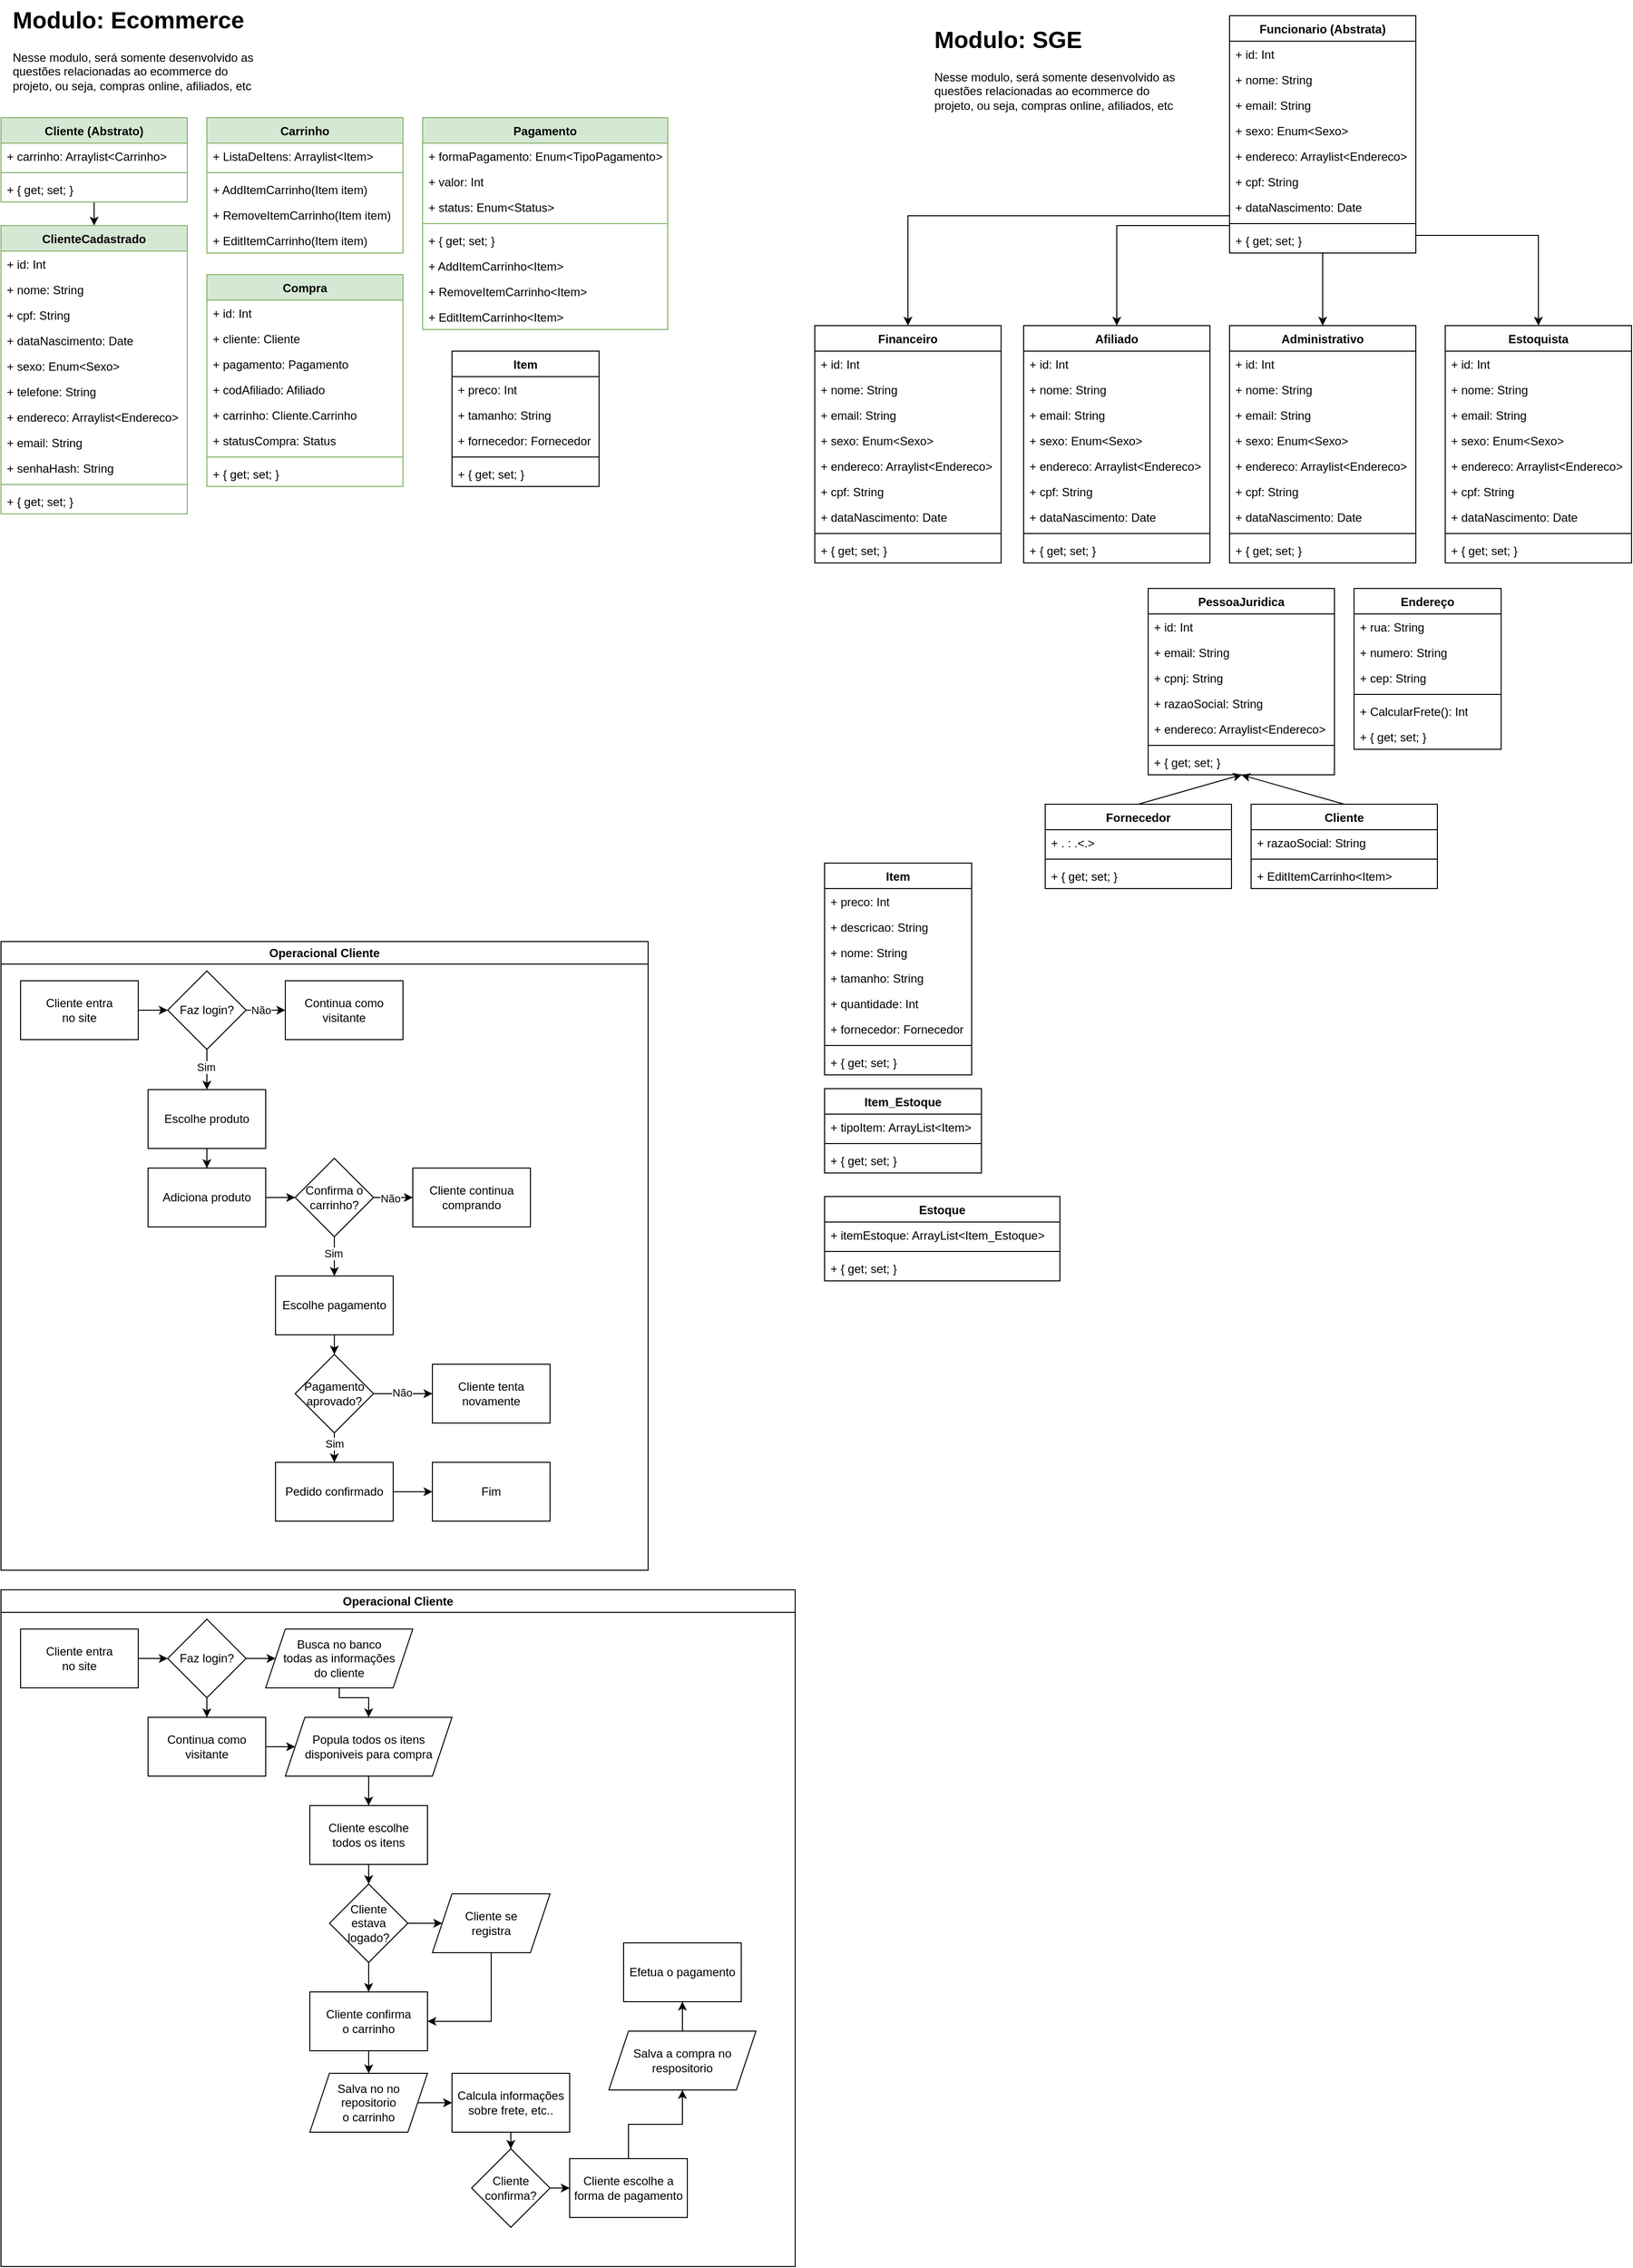 <mxfile version="26.1.1">
  <diagram id="C5RBs43oDa-KdzZeNtuy" name="Page-1">
    <mxGraphModel dx="2261" dy="745" grid="1" gridSize="10" guides="1" tooltips="1" connect="1" arrows="1" fold="1" page="1" pageScale="1" pageWidth="827" pageHeight="1169" math="0" shadow="0">
      <root>
        <mxCell id="WIyWlLk6GJQsqaUBKTNV-0" />
        <mxCell id="WIyWlLk6GJQsqaUBKTNV-1" parent="WIyWlLk6GJQsqaUBKTNV-0" />
        <mxCell id="A4OIgMwKk5qKypxNxU2f-38" value="" style="edgeStyle=orthogonalEdgeStyle;rounded=0;orthogonalLoop=1;jettySize=auto;html=1;" parent="WIyWlLk6GJQsqaUBKTNV-1" source="A4OIgMwKk5qKypxNxU2f-0" target="A4OIgMwKk5qKypxNxU2f-34" edge="1">
          <mxGeometry relative="1" as="geometry" />
        </mxCell>
        <mxCell id="A4OIgMwKk5qKypxNxU2f-0" value="Cliente (Abstrato)" style="swimlane;fontStyle=1;align=center;verticalAlign=top;childLayout=stackLayout;horizontal=1;startSize=26;horizontalStack=0;resizeParent=1;resizeParentMax=0;resizeLast=0;collapsible=1;marginBottom=0;whiteSpace=wrap;html=1;fillColor=#d5e8d4;strokeColor=#82b366;" parent="WIyWlLk6GJQsqaUBKTNV-1" vertex="1">
          <mxGeometry x="-800" y="160" width="190" height="86" as="geometry" />
        </mxCell>
        <mxCell id="A4OIgMwKk5qKypxNxU2f-1" value="+ carrinho: Arraylist&amp;lt;Carrinho&amp;gt;" style="text;strokeColor=none;fillColor=none;align=left;verticalAlign=top;spacingLeft=4;spacingRight=4;overflow=hidden;rotatable=0;points=[[0,0.5],[1,0.5]];portConstraint=eastwest;whiteSpace=wrap;html=1;" parent="A4OIgMwKk5qKypxNxU2f-0" vertex="1">
          <mxGeometry y="26" width="190" height="26" as="geometry" />
        </mxCell>
        <mxCell id="A4OIgMwKk5qKypxNxU2f-2" value="" style="line;strokeWidth=1;fillColor=none;align=left;verticalAlign=middle;spacingTop=-1;spacingLeft=3;spacingRight=3;rotatable=0;labelPosition=right;points=[];portConstraint=eastwest;strokeColor=inherit;" parent="A4OIgMwKk5qKypxNxU2f-0" vertex="1">
          <mxGeometry y="52" width="190" height="8" as="geometry" />
        </mxCell>
        <mxCell id="A4OIgMwKk5qKypxNxU2f-5" value="+ { get; set; }" style="text;strokeColor=none;fillColor=none;align=left;verticalAlign=top;spacingLeft=4;spacingRight=4;overflow=hidden;rotatable=0;points=[[0,0.5],[1,0.5]];portConstraint=eastwest;whiteSpace=wrap;html=1;" parent="A4OIgMwKk5qKypxNxU2f-0" vertex="1">
          <mxGeometry y="60" width="190" height="26" as="geometry" />
        </mxCell>
        <mxCell id="A4OIgMwKk5qKypxNxU2f-6" value="Item" style="swimlane;fontStyle=1;align=center;verticalAlign=top;childLayout=stackLayout;horizontal=1;startSize=26;horizontalStack=0;resizeParent=1;resizeParentMax=0;resizeLast=0;collapsible=1;marginBottom=0;whiteSpace=wrap;html=1;" parent="WIyWlLk6GJQsqaUBKTNV-1" vertex="1">
          <mxGeometry x="-340" y="398" width="150" height="138" as="geometry" />
        </mxCell>
        <mxCell id="A4OIgMwKk5qKypxNxU2f-7" value="+ preco: Int" style="text;strokeColor=none;fillColor=none;align=left;verticalAlign=top;spacingLeft=4;spacingRight=4;overflow=hidden;rotatable=0;points=[[0,0.5],[1,0.5]];portConstraint=eastwest;whiteSpace=wrap;html=1;" parent="A4OIgMwKk5qKypxNxU2f-6" vertex="1">
          <mxGeometry y="26" width="150" height="26" as="geometry" />
        </mxCell>
        <mxCell id="A4OIgMwKk5qKypxNxU2f-12" value="+ tamanho: String" style="text;strokeColor=none;fillColor=none;align=left;verticalAlign=top;spacingLeft=4;spacingRight=4;overflow=hidden;rotatable=0;points=[[0,0.5],[1,0.5]];portConstraint=eastwest;whiteSpace=wrap;html=1;" parent="A4OIgMwKk5qKypxNxU2f-6" vertex="1">
          <mxGeometry y="52" width="150" height="26" as="geometry" />
        </mxCell>
        <mxCell id="A4OIgMwKk5qKypxNxU2f-13" value="+ fornecedor: Fornecedor" style="text;strokeColor=none;fillColor=none;align=left;verticalAlign=top;spacingLeft=4;spacingRight=4;overflow=hidden;rotatable=0;points=[[0,0.5],[1,0.5]];portConstraint=eastwest;whiteSpace=wrap;html=1;" parent="A4OIgMwKk5qKypxNxU2f-6" vertex="1">
          <mxGeometry y="78" width="150" height="26" as="geometry" />
        </mxCell>
        <mxCell id="A4OIgMwKk5qKypxNxU2f-8" value="" style="line;strokeWidth=1;fillColor=none;align=left;verticalAlign=middle;spacingTop=-1;spacingLeft=3;spacingRight=3;rotatable=0;labelPosition=right;points=[];portConstraint=eastwest;strokeColor=inherit;" parent="A4OIgMwKk5qKypxNxU2f-6" vertex="1">
          <mxGeometry y="104" width="150" height="8" as="geometry" />
        </mxCell>
        <mxCell id="A4OIgMwKk5qKypxNxU2f-11" value="+ { get; set; }" style="text;strokeColor=none;fillColor=none;align=left;verticalAlign=top;spacingLeft=4;spacingRight=4;overflow=hidden;rotatable=0;points=[[0,0.5],[1,0.5]];portConstraint=eastwest;whiteSpace=wrap;html=1;" parent="A4OIgMwKk5qKypxNxU2f-6" vertex="1">
          <mxGeometry y="112" width="150" height="26" as="geometry" />
        </mxCell>
        <mxCell id="A4OIgMwKk5qKypxNxU2f-27" value="Carrinho" style="swimlane;fontStyle=1;align=center;verticalAlign=top;childLayout=stackLayout;horizontal=1;startSize=26;horizontalStack=0;resizeParent=1;resizeParentMax=0;resizeLast=0;collapsible=1;marginBottom=0;whiteSpace=wrap;html=1;fillColor=#d5e8d4;strokeColor=#82b366;" parent="WIyWlLk6GJQsqaUBKTNV-1" vertex="1">
          <mxGeometry x="-590" y="160" width="200" height="138" as="geometry" />
        </mxCell>
        <mxCell id="A4OIgMwKk5qKypxNxU2f-28" value="+ ListaDeItens: Arraylist&amp;lt;Item&amp;gt;" style="text;strokeColor=none;fillColor=none;align=left;verticalAlign=top;spacingLeft=4;spacingRight=4;overflow=hidden;rotatable=0;points=[[0,0.5],[1,0.5]];portConstraint=eastwest;whiteSpace=wrap;html=1;" parent="A4OIgMwKk5qKypxNxU2f-27" vertex="1">
          <mxGeometry y="26" width="200" height="26" as="geometry" />
        </mxCell>
        <mxCell id="A4OIgMwKk5qKypxNxU2f-29" value="" style="line;strokeWidth=1;fillColor=none;align=left;verticalAlign=middle;spacingTop=-1;spacingLeft=3;spacingRight=3;rotatable=0;labelPosition=right;points=[];portConstraint=eastwest;strokeColor=inherit;" parent="A4OIgMwKk5qKypxNxU2f-27" vertex="1">
          <mxGeometry y="52" width="200" height="8" as="geometry" />
        </mxCell>
        <mxCell id="A4OIgMwKk5qKypxNxU2f-30" value="+ AddItemCarrinho(Item item)" style="text;strokeColor=none;fillColor=none;align=left;verticalAlign=top;spacingLeft=4;spacingRight=4;overflow=hidden;rotatable=0;points=[[0,0.5],[1,0.5]];portConstraint=eastwest;whiteSpace=wrap;html=1;" parent="A4OIgMwKk5qKypxNxU2f-27" vertex="1">
          <mxGeometry y="60" width="200" height="26" as="geometry" />
        </mxCell>
        <mxCell id="A4OIgMwKk5qKypxNxU2f-31" value="+ RemoveItemCarrinho(Item item)" style="text;strokeColor=none;fillColor=none;align=left;verticalAlign=top;spacingLeft=4;spacingRight=4;overflow=hidden;rotatable=0;points=[[0,0.5],[1,0.5]];portConstraint=eastwest;whiteSpace=wrap;html=1;" parent="A4OIgMwKk5qKypxNxU2f-27" vertex="1">
          <mxGeometry y="86" width="200" height="26" as="geometry" />
        </mxCell>
        <mxCell id="A4OIgMwKk5qKypxNxU2f-32" value="+ EditItemCarrinho(Item item)" style="text;strokeColor=none;fillColor=none;align=left;verticalAlign=top;spacingLeft=4;spacingRight=4;overflow=hidden;rotatable=0;points=[[0,0.5],[1,0.5]];portConstraint=eastwest;whiteSpace=wrap;html=1;" parent="A4OIgMwKk5qKypxNxU2f-27" vertex="1">
          <mxGeometry y="112" width="200" height="26" as="geometry" />
        </mxCell>
        <mxCell id="A4OIgMwKk5qKypxNxU2f-34" value="ClienteCadastrado" style="swimlane;fontStyle=1;align=center;verticalAlign=top;childLayout=stackLayout;horizontal=1;startSize=26;horizontalStack=0;resizeParent=1;resizeParentMax=0;resizeLast=0;collapsible=1;marginBottom=0;whiteSpace=wrap;html=1;fillColor=#d5e8d4;strokeColor=#82b366;" parent="WIyWlLk6GJQsqaUBKTNV-1" vertex="1">
          <mxGeometry x="-800" y="270" width="190" height="294" as="geometry" />
        </mxCell>
        <mxCell id="A4OIgMwKk5qKypxNxU2f-46" value="+ id: Int" style="text;strokeColor=none;fillColor=none;align=left;verticalAlign=top;spacingLeft=4;spacingRight=4;overflow=hidden;rotatable=0;points=[[0,0.5],[1,0.5]];portConstraint=eastwest;whiteSpace=wrap;html=1;" parent="A4OIgMwKk5qKypxNxU2f-34" vertex="1">
          <mxGeometry y="26" width="190" height="26" as="geometry" />
        </mxCell>
        <mxCell id="A4OIgMwKk5qKypxNxU2f-35" value="+ nome: String" style="text;strokeColor=none;fillColor=none;align=left;verticalAlign=top;spacingLeft=4;spacingRight=4;overflow=hidden;rotatable=0;points=[[0,0.5],[1,0.5]];portConstraint=eastwest;whiteSpace=wrap;html=1;" parent="A4OIgMwKk5qKypxNxU2f-34" vertex="1">
          <mxGeometry y="52" width="190" height="26" as="geometry" />
        </mxCell>
        <mxCell id="A4OIgMwKk5qKypxNxU2f-39" value="+ cpf: String" style="text;strokeColor=none;fillColor=none;align=left;verticalAlign=top;spacingLeft=4;spacingRight=4;overflow=hidden;rotatable=0;points=[[0,0.5],[1,0.5]];portConstraint=eastwest;whiteSpace=wrap;html=1;" parent="A4OIgMwKk5qKypxNxU2f-34" vertex="1">
          <mxGeometry y="78" width="190" height="26" as="geometry" />
        </mxCell>
        <mxCell id="A4OIgMwKk5qKypxNxU2f-40" value="+ dataNascimento: Date" style="text;strokeColor=none;fillColor=none;align=left;verticalAlign=top;spacingLeft=4;spacingRight=4;overflow=hidden;rotatable=0;points=[[0,0.5],[1,0.5]];portConstraint=eastwest;whiteSpace=wrap;html=1;" parent="A4OIgMwKk5qKypxNxU2f-34" vertex="1">
          <mxGeometry y="104" width="190" height="26" as="geometry" />
        </mxCell>
        <mxCell id="A4OIgMwKk5qKypxNxU2f-41" value="+ sexo: Enum&amp;lt;Sexo&amp;gt;" style="text;strokeColor=none;fillColor=none;align=left;verticalAlign=top;spacingLeft=4;spacingRight=4;overflow=hidden;rotatable=0;points=[[0,0.5],[1,0.5]];portConstraint=eastwest;whiteSpace=wrap;html=1;" parent="A4OIgMwKk5qKypxNxU2f-34" vertex="1">
          <mxGeometry y="130" width="190" height="26" as="geometry" />
        </mxCell>
        <mxCell id="A4OIgMwKk5qKypxNxU2f-43" value="+ telefone: String" style="text;strokeColor=none;fillColor=none;align=left;verticalAlign=top;spacingLeft=4;spacingRight=4;overflow=hidden;rotatable=0;points=[[0,0.5],[1,0.5]];portConstraint=eastwest;whiteSpace=wrap;html=1;" parent="A4OIgMwKk5qKypxNxU2f-34" vertex="1">
          <mxGeometry y="156" width="190" height="26" as="geometry" />
        </mxCell>
        <mxCell id="A4OIgMwKk5qKypxNxU2f-44" value="+ endereco: Arraylist&amp;lt;Endereco&amp;gt;" style="text;strokeColor=none;fillColor=none;align=left;verticalAlign=top;spacingLeft=4;spacingRight=4;overflow=hidden;rotatable=0;points=[[0,0.5],[1,0.5]];portConstraint=eastwest;whiteSpace=wrap;html=1;" parent="A4OIgMwKk5qKypxNxU2f-34" vertex="1">
          <mxGeometry y="182" width="190" height="26" as="geometry" />
        </mxCell>
        <mxCell id="A4OIgMwKk5qKypxNxU2f-137" value="+ email: String" style="text;strokeColor=none;fillColor=none;align=left;verticalAlign=top;spacingLeft=4;spacingRight=4;overflow=hidden;rotatable=0;points=[[0,0.5],[1,0.5]];portConstraint=eastwest;whiteSpace=wrap;html=1;" parent="A4OIgMwKk5qKypxNxU2f-34" vertex="1">
          <mxGeometry y="208" width="190" height="26" as="geometry" />
        </mxCell>
        <mxCell id="A4OIgMwKk5qKypxNxU2f-45" value="+ senhaHash: String" style="text;strokeColor=none;fillColor=none;align=left;verticalAlign=top;spacingLeft=4;spacingRight=4;overflow=hidden;rotatable=0;points=[[0,0.5],[1,0.5]];portConstraint=eastwest;whiteSpace=wrap;html=1;" parent="A4OIgMwKk5qKypxNxU2f-34" vertex="1">
          <mxGeometry y="234" width="190" height="26" as="geometry" />
        </mxCell>
        <mxCell id="A4OIgMwKk5qKypxNxU2f-36" value="" style="line;strokeWidth=1;fillColor=none;align=left;verticalAlign=middle;spacingTop=-1;spacingLeft=3;spacingRight=3;rotatable=0;labelPosition=right;points=[];portConstraint=eastwest;strokeColor=inherit;" parent="A4OIgMwKk5qKypxNxU2f-34" vertex="1">
          <mxGeometry y="260" width="190" height="8" as="geometry" />
        </mxCell>
        <mxCell id="A4OIgMwKk5qKypxNxU2f-37" value="+ { get; set; }" style="text;strokeColor=none;fillColor=none;align=left;verticalAlign=top;spacingLeft=4;spacingRight=4;overflow=hidden;rotatable=0;points=[[0,0.5],[1,0.5]];portConstraint=eastwest;whiteSpace=wrap;html=1;" parent="A4OIgMwKk5qKypxNxU2f-34" vertex="1">
          <mxGeometry y="268" width="190" height="26" as="geometry" />
        </mxCell>
        <mxCell id="A4OIgMwKk5qKypxNxU2f-61" value="Compra" style="swimlane;fontStyle=1;align=center;verticalAlign=top;childLayout=stackLayout;horizontal=1;startSize=26;horizontalStack=0;resizeParent=1;resizeParentMax=0;resizeLast=0;collapsible=1;marginBottom=0;whiteSpace=wrap;html=1;fillColor=#d5e8d4;strokeColor=#82b366;" parent="WIyWlLk6GJQsqaUBKTNV-1" vertex="1">
          <mxGeometry x="-590" y="320" width="200" height="216" as="geometry" />
        </mxCell>
        <mxCell id="A4OIgMwKk5qKypxNxU2f-100" value="+ id: Int" style="text;strokeColor=none;fillColor=none;align=left;verticalAlign=top;spacingLeft=4;spacingRight=4;overflow=hidden;rotatable=0;points=[[0,0.5],[1,0.5]];portConstraint=eastwest;whiteSpace=wrap;html=1;" parent="A4OIgMwKk5qKypxNxU2f-61" vertex="1">
          <mxGeometry y="26" width="200" height="26" as="geometry" />
        </mxCell>
        <mxCell id="A4OIgMwKk5qKypxNxU2f-79" value="+ cliente: Cliente" style="text;strokeColor=none;fillColor=none;align=left;verticalAlign=top;spacingLeft=4;spacingRight=4;overflow=hidden;rotatable=0;points=[[0,0.5],[1,0.5]];portConstraint=eastwest;whiteSpace=wrap;html=1;" parent="A4OIgMwKk5qKypxNxU2f-61" vertex="1">
          <mxGeometry y="52" width="200" height="26" as="geometry" />
        </mxCell>
        <mxCell id="A4OIgMwKk5qKypxNxU2f-341" value="+ pagamento: Pagamento" style="text;strokeColor=none;fillColor=none;align=left;verticalAlign=top;spacingLeft=4;spacingRight=4;overflow=hidden;rotatable=0;points=[[0,0.5],[1,0.5]];portConstraint=eastwest;whiteSpace=wrap;html=1;" parent="A4OIgMwKk5qKypxNxU2f-61" vertex="1">
          <mxGeometry y="78" width="200" height="26" as="geometry" />
        </mxCell>
        <mxCell id="A4OIgMwKk5qKypxNxU2f-342" value="+ codAfiliado: Afiliado" style="text;strokeColor=none;fillColor=none;align=left;verticalAlign=top;spacingLeft=4;spacingRight=4;overflow=hidden;rotatable=0;points=[[0,0.5],[1,0.5]];portConstraint=eastwest;whiteSpace=wrap;html=1;" parent="A4OIgMwKk5qKypxNxU2f-61" vertex="1">
          <mxGeometry y="104" width="200" height="26" as="geometry" />
        </mxCell>
        <mxCell id="A4OIgMwKk5qKypxNxU2f-62" value="+ carrinho: Cliente.Carrinho" style="text;strokeColor=none;fillColor=none;align=left;verticalAlign=top;spacingLeft=4;spacingRight=4;overflow=hidden;rotatable=0;points=[[0,0.5],[1,0.5]];portConstraint=eastwest;whiteSpace=wrap;html=1;" parent="A4OIgMwKk5qKypxNxU2f-61" vertex="1">
          <mxGeometry y="130" width="200" height="26" as="geometry" />
        </mxCell>
        <mxCell id="vRsE5-ceXXF3o72KYhXK-0" value="+ statusCompra: Status" style="text;strokeColor=none;fillColor=none;align=left;verticalAlign=top;spacingLeft=4;spacingRight=4;overflow=hidden;rotatable=0;points=[[0,0.5],[1,0.5]];portConstraint=eastwest;whiteSpace=wrap;html=1;" parent="A4OIgMwKk5qKypxNxU2f-61" vertex="1">
          <mxGeometry y="156" width="200" height="26" as="geometry" />
        </mxCell>
        <mxCell id="A4OIgMwKk5qKypxNxU2f-63" value="" style="line;strokeWidth=1;fillColor=none;align=left;verticalAlign=middle;spacingTop=-1;spacingLeft=3;spacingRight=3;rotatable=0;labelPosition=right;points=[];portConstraint=eastwest;strokeColor=inherit;" parent="A4OIgMwKk5qKypxNxU2f-61" vertex="1">
          <mxGeometry y="182" width="200" height="8" as="geometry" />
        </mxCell>
        <mxCell id="A4OIgMwKk5qKypxNxU2f-64" value="+ { get; set; }" style="text;strokeColor=none;fillColor=none;align=left;verticalAlign=top;spacingLeft=4;spacingRight=4;overflow=hidden;rotatable=0;points=[[0,0.5],[1,0.5]];portConstraint=eastwest;whiteSpace=wrap;html=1;" parent="A4OIgMwKk5qKypxNxU2f-61" vertex="1">
          <mxGeometry y="190" width="200" height="26" as="geometry" />
        </mxCell>
        <mxCell id="A4OIgMwKk5qKypxNxU2f-81" value="Pagamento" style="swimlane;fontStyle=1;align=center;verticalAlign=top;childLayout=stackLayout;horizontal=1;startSize=26;horizontalStack=0;resizeParent=1;resizeParentMax=0;resizeLast=0;collapsible=1;marginBottom=0;whiteSpace=wrap;html=1;fillColor=#d5e8d4;strokeColor=#82b366;" parent="WIyWlLk6GJQsqaUBKTNV-1" vertex="1">
          <mxGeometry x="-370" y="160" width="250" height="216" as="geometry" />
        </mxCell>
        <mxCell id="A4OIgMwKk5qKypxNxU2f-87" value="+ formaPagamento: Enum&amp;lt;TipoPagamento&amp;gt;" style="text;strokeColor=none;fillColor=none;align=left;verticalAlign=top;spacingLeft=4;spacingRight=4;overflow=hidden;rotatable=0;points=[[0,0.5],[1,0.5]];portConstraint=eastwest;whiteSpace=wrap;html=1;" parent="A4OIgMwKk5qKypxNxU2f-81" vertex="1">
          <mxGeometry y="26" width="250" height="26" as="geometry" />
        </mxCell>
        <mxCell id="A4OIgMwKk5qKypxNxU2f-82" value="+ valor: Int" style="text;strokeColor=none;fillColor=none;align=left;verticalAlign=top;spacingLeft=4;spacingRight=4;overflow=hidden;rotatable=0;points=[[0,0.5],[1,0.5]];portConstraint=eastwest;whiteSpace=wrap;html=1;" parent="A4OIgMwKk5qKypxNxU2f-81" vertex="1">
          <mxGeometry y="52" width="250" height="26" as="geometry" />
        </mxCell>
        <mxCell id="A4OIgMwKk5qKypxNxU2f-88" value="+ status: Enum&amp;lt;Status&amp;gt;" style="text;strokeColor=none;fillColor=none;align=left;verticalAlign=top;spacingLeft=4;spacingRight=4;overflow=hidden;rotatable=0;points=[[0,0.5],[1,0.5]];portConstraint=eastwest;whiteSpace=wrap;html=1;" parent="A4OIgMwKk5qKypxNxU2f-81" vertex="1">
          <mxGeometry y="78" width="250" height="26" as="geometry" />
        </mxCell>
        <mxCell id="A4OIgMwKk5qKypxNxU2f-83" value="" style="line;strokeWidth=1;fillColor=none;align=left;verticalAlign=middle;spacingTop=-1;spacingLeft=3;spacingRight=3;rotatable=0;labelPosition=right;points=[];portConstraint=eastwest;strokeColor=inherit;" parent="A4OIgMwKk5qKypxNxU2f-81" vertex="1">
          <mxGeometry y="104" width="250" height="8" as="geometry" />
        </mxCell>
        <mxCell id="A4OIgMwKk5qKypxNxU2f-151" value="+ { get; set; }" style="text;strokeColor=none;fillColor=none;align=left;verticalAlign=top;spacingLeft=4;spacingRight=4;overflow=hidden;rotatable=0;points=[[0,0.5],[1,0.5]];portConstraint=eastwest;whiteSpace=wrap;html=1;" parent="A4OIgMwKk5qKypxNxU2f-81" vertex="1">
          <mxGeometry y="112" width="250" height="26" as="geometry" />
        </mxCell>
        <mxCell id="A4OIgMwKk5qKypxNxU2f-84" value="+ AddItemCarrinho&amp;lt;Item&amp;gt;" style="text;strokeColor=none;fillColor=none;align=left;verticalAlign=top;spacingLeft=4;spacingRight=4;overflow=hidden;rotatable=0;points=[[0,0.5],[1,0.5]];portConstraint=eastwest;whiteSpace=wrap;html=1;" parent="A4OIgMwKk5qKypxNxU2f-81" vertex="1">
          <mxGeometry y="138" width="250" height="26" as="geometry" />
        </mxCell>
        <mxCell id="A4OIgMwKk5qKypxNxU2f-85" value="+ RemoveItemCarrinho&amp;lt;Item&amp;gt;" style="text;strokeColor=none;fillColor=none;align=left;verticalAlign=top;spacingLeft=4;spacingRight=4;overflow=hidden;rotatable=0;points=[[0,0.5],[1,0.5]];portConstraint=eastwest;whiteSpace=wrap;html=1;" parent="A4OIgMwKk5qKypxNxU2f-81" vertex="1">
          <mxGeometry y="164" width="250" height="26" as="geometry" />
        </mxCell>
        <mxCell id="A4OIgMwKk5qKypxNxU2f-86" value="+ EditItemCarrinho&amp;lt;Item&amp;gt;" style="text;strokeColor=none;fillColor=none;align=left;verticalAlign=top;spacingLeft=4;spacingRight=4;overflow=hidden;rotatable=0;points=[[0,0.5],[1,0.5]];portConstraint=eastwest;whiteSpace=wrap;html=1;" parent="A4OIgMwKk5qKypxNxU2f-81" vertex="1">
          <mxGeometry y="190" width="250" height="26" as="geometry" />
        </mxCell>
        <mxCell id="A4OIgMwKk5qKypxNxU2f-162" value="" style="edgeStyle=orthogonalEdgeStyle;rounded=0;orthogonalLoop=1;jettySize=auto;html=1;" parent="WIyWlLk6GJQsqaUBKTNV-1" source="A4OIgMwKk5qKypxNxU2f-89" target="A4OIgMwKk5qKypxNxU2f-152" edge="1">
          <mxGeometry relative="1" as="geometry">
            <Array as="points">
              <mxPoint x="768" y="280" />
            </Array>
          </mxGeometry>
        </mxCell>
        <mxCell id="A4OIgMwKk5qKypxNxU2f-184" value="" style="edgeStyle=orthogonalEdgeStyle;rounded=0;orthogonalLoop=1;jettySize=auto;html=1;" parent="WIyWlLk6GJQsqaUBKTNV-1" source="A4OIgMwKk5qKypxNxU2f-89" target="A4OIgMwKk5qKypxNxU2f-174" edge="1">
          <mxGeometry relative="1" as="geometry">
            <Array as="points">
              <mxPoint x="548" y="280" />
            </Array>
          </mxGeometry>
        </mxCell>
        <mxCell id="A4OIgMwKk5qKypxNxU2f-195" value="" style="edgeStyle=orthogonalEdgeStyle;rounded=0;orthogonalLoop=1;jettySize=auto;html=1;" parent="WIyWlLk6GJQsqaUBKTNV-1" source="A4OIgMwKk5qKypxNxU2f-89" target="A4OIgMwKk5qKypxNxU2f-185" edge="1">
          <mxGeometry relative="1" as="geometry">
            <Array as="points">
              <mxPoint x="338" y="270" />
            </Array>
          </mxGeometry>
        </mxCell>
        <mxCell id="A4OIgMwKk5qKypxNxU2f-206" value="" style="edgeStyle=orthogonalEdgeStyle;rounded=0;orthogonalLoop=1;jettySize=auto;html=1;" parent="WIyWlLk6GJQsqaUBKTNV-1" source="A4OIgMwKk5qKypxNxU2f-89" target="A4OIgMwKk5qKypxNxU2f-196" edge="1">
          <mxGeometry relative="1" as="geometry">
            <Array as="points">
              <mxPoint x="125" y="260" />
            </Array>
          </mxGeometry>
        </mxCell>
        <mxCell id="A4OIgMwKk5qKypxNxU2f-89" value="Funcionario (Abstrata)" style="swimlane;fontStyle=1;align=center;verticalAlign=top;childLayout=stackLayout;horizontal=1;startSize=26;horizontalStack=0;resizeParent=1;resizeParentMax=0;resizeLast=0;collapsible=1;marginBottom=0;whiteSpace=wrap;html=1;" parent="WIyWlLk6GJQsqaUBKTNV-1" vertex="1">
          <mxGeometry x="453" y="56" width="190" height="242" as="geometry" />
        </mxCell>
        <mxCell id="A4OIgMwKk5qKypxNxU2f-97" value="+ id: Int" style="text;strokeColor=none;fillColor=none;align=left;verticalAlign=top;spacingLeft=4;spacingRight=4;overflow=hidden;rotatable=0;points=[[0,0.5],[1,0.5]];portConstraint=eastwest;whiteSpace=wrap;html=1;" parent="A4OIgMwKk5qKypxNxU2f-89" vertex="1">
          <mxGeometry y="26" width="190" height="26" as="geometry" />
        </mxCell>
        <mxCell id="A4OIgMwKk5qKypxNxU2f-140" value="+ nome: String" style="text;strokeColor=none;fillColor=none;align=left;verticalAlign=top;spacingLeft=4;spacingRight=4;overflow=hidden;rotatable=0;points=[[0,0.5],[1,0.5]];portConstraint=eastwest;whiteSpace=wrap;html=1;" parent="A4OIgMwKk5qKypxNxU2f-89" vertex="1">
          <mxGeometry y="52" width="190" height="26" as="geometry" />
        </mxCell>
        <mxCell id="A4OIgMwKk5qKypxNxU2f-96" value="+ email: String" style="text;strokeColor=none;fillColor=none;align=left;verticalAlign=top;spacingLeft=4;spacingRight=4;overflow=hidden;rotatable=0;points=[[0,0.5],[1,0.5]];portConstraint=eastwest;whiteSpace=wrap;html=1;" parent="A4OIgMwKk5qKypxNxU2f-89" vertex="1">
          <mxGeometry y="78" width="190" height="26" as="geometry" />
        </mxCell>
        <mxCell id="A4OIgMwKk5qKypxNxU2f-99" value="+ sexo: Enum&amp;lt;Sexo&amp;gt;" style="text;strokeColor=none;fillColor=none;align=left;verticalAlign=top;spacingLeft=4;spacingRight=4;overflow=hidden;rotatable=0;points=[[0,0.5],[1,0.5]];portConstraint=eastwest;whiteSpace=wrap;html=1;" parent="A4OIgMwKk5qKypxNxU2f-89" vertex="1">
          <mxGeometry y="104" width="190" height="26" as="geometry" />
        </mxCell>
        <mxCell id="A4OIgMwKk5qKypxNxU2f-111" value="+ endereco: Arraylist&amp;lt;Endereco&amp;gt;" style="text;strokeColor=none;fillColor=none;align=left;verticalAlign=top;spacingLeft=4;spacingRight=4;overflow=hidden;rotatable=0;points=[[0,0.5],[1,0.5]];portConstraint=eastwest;whiteSpace=wrap;html=1;" parent="A4OIgMwKk5qKypxNxU2f-89" vertex="1">
          <mxGeometry y="130" width="190" height="26" as="geometry" />
        </mxCell>
        <mxCell id="A4OIgMwKk5qKypxNxU2f-138" value="+ cpf: String" style="text;strokeColor=none;fillColor=none;align=left;verticalAlign=top;spacingLeft=4;spacingRight=4;overflow=hidden;rotatable=0;points=[[0,0.5],[1,0.5]];portConstraint=eastwest;whiteSpace=wrap;html=1;" parent="A4OIgMwKk5qKypxNxU2f-89" vertex="1">
          <mxGeometry y="156" width="190" height="26" as="geometry" />
        </mxCell>
        <mxCell id="A4OIgMwKk5qKypxNxU2f-139" value="+ dataNascimento: Date" style="text;strokeColor=none;fillColor=none;align=left;verticalAlign=top;spacingLeft=4;spacingRight=4;overflow=hidden;rotatable=0;points=[[0,0.5],[1,0.5]];portConstraint=eastwest;whiteSpace=wrap;html=1;" parent="A4OIgMwKk5qKypxNxU2f-89" vertex="1">
          <mxGeometry y="182" width="190" height="26" as="geometry" />
        </mxCell>
        <mxCell id="A4OIgMwKk5qKypxNxU2f-91" value="" style="line;strokeWidth=1;fillColor=none;align=left;verticalAlign=middle;spacingTop=-1;spacingLeft=3;spacingRight=3;rotatable=0;labelPosition=right;points=[];portConstraint=eastwest;strokeColor=inherit;" parent="A4OIgMwKk5qKypxNxU2f-89" vertex="1">
          <mxGeometry y="208" width="190" height="8" as="geometry" />
        </mxCell>
        <mxCell id="A4OIgMwKk5qKypxNxU2f-92" value="+ { get; set; }" style="text;strokeColor=none;fillColor=none;align=left;verticalAlign=top;spacingLeft=4;spacingRight=4;overflow=hidden;rotatable=0;points=[[0,0.5],[1,0.5]];portConstraint=eastwest;whiteSpace=wrap;html=1;" parent="A4OIgMwKk5qKypxNxU2f-89" vertex="1">
          <mxGeometry y="216" width="190" height="26" as="geometry" />
        </mxCell>
        <mxCell id="A4OIgMwKk5qKypxNxU2f-104" value="" style="endArrow=classic;html=1;rounded=0;exitX=0.5;exitY=0;exitDx=0;exitDy=0;entryX=0.503;entryY=0.997;entryDx=0;entryDy=0;entryPerimeter=0;" parent="WIyWlLk6GJQsqaUBKTNV-1" source="A4OIgMwKk5qKypxNxU2f-143" target="A4OIgMwKk5qKypxNxU2f-131" edge="1">
          <mxGeometry width="50" height="50" relative="1" as="geometry">
            <mxPoint x="305.0" y="860.0" as="sourcePoint" />
            <mxPoint x="340" y="820" as="targetPoint" />
          </mxGeometry>
        </mxCell>
        <mxCell id="A4OIgMwKk5qKypxNxU2f-125" value="PessoaJuridica" style="swimlane;fontStyle=1;align=center;verticalAlign=top;childLayout=stackLayout;horizontal=1;startSize=26;horizontalStack=0;resizeParent=1;resizeParentMax=0;resizeLast=0;collapsible=1;marginBottom=0;whiteSpace=wrap;html=1;" parent="WIyWlLk6GJQsqaUBKTNV-1" vertex="1">
          <mxGeometry x="370" y="640" width="190" height="190" as="geometry" />
        </mxCell>
        <mxCell id="A4OIgMwKk5qKypxNxU2f-126" value="+ id: Int" style="text;strokeColor=none;fillColor=none;align=left;verticalAlign=top;spacingLeft=4;spacingRight=4;overflow=hidden;rotatable=0;points=[[0,0.5],[1,0.5]];portConstraint=eastwest;whiteSpace=wrap;html=1;" parent="A4OIgMwKk5qKypxNxU2f-125" vertex="1">
          <mxGeometry y="26" width="190" height="26" as="geometry" />
        </mxCell>
        <mxCell id="A4OIgMwKk5qKypxNxU2f-127" value="+ email: String" style="text;strokeColor=none;fillColor=none;align=left;verticalAlign=top;spacingLeft=4;spacingRight=4;overflow=hidden;rotatable=0;points=[[0,0.5],[1,0.5]];portConstraint=eastwest;whiteSpace=wrap;html=1;" parent="A4OIgMwKk5qKypxNxU2f-125" vertex="1">
          <mxGeometry y="52" width="190" height="26" as="geometry" />
        </mxCell>
        <mxCell id="A4OIgMwKk5qKypxNxU2f-141" value="+ cpnj: String" style="text;strokeColor=none;fillColor=none;align=left;verticalAlign=top;spacingLeft=4;spacingRight=4;overflow=hidden;rotatable=0;points=[[0,0.5],[1,0.5]];portConstraint=eastwest;whiteSpace=wrap;html=1;" parent="A4OIgMwKk5qKypxNxU2f-125" vertex="1">
          <mxGeometry y="78" width="190" height="26" as="geometry" />
        </mxCell>
        <mxCell id="A4OIgMwKk5qKypxNxU2f-142" value="+ razaoSocial: String" style="text;strokeColor=none;fillColor=none;align=left;verticalAlign=top;spacingLeft=4;spacingRight=4;overflow=hidden;rotatable=0;points=[[0,0.5],[1,0.5]];portConstraint=eastwest;whiteSpace=wrap;html=1;" parent="A4OIgMwKk5qKypxNxU2f-125" vertex="1">
          <mxGeometry y="104" width="190" height="26" as="geometry" />
        </mxCell>
        <mxCell id="A4OIgMwKk5qKypxNxU2f-129" value="+ endereco: Arraylist&amp;lt;Endereco&amp;gt;" style="text;strokeColor=none;fillColor=none;align=left;verticalAlign=top;spacingLeft=4;spacingRight=4;overflow=hidden;rotatable=0;points=[[0,0.5],[1,0.5]];portConstraint=eastwest;whiteSpace=wrap;html=1;" parent="A4OIgMwKk5qKypxNxU2f-125" vertex="1">
          <mxGeometry y="130" width="190" height="26" as="geometry" />
        </mxCell>
        <mxCell id="A4OIgMwKk5qKypxNxU2f-130" value="" style="line;strokeWidth=1;fillColor=none;align=left;verticalAlign=middle;spacingTop=-1;spacingLeft=3;spacingRight=3;rotatable=0;labelPosition=right;points=[];portConstraint=eastwest;strokeColor=inherit;" parent="A4OIgMwKk5qKypxNxU2f-125" vertex="1">
          <mxGeometry y="156" width="190" height="8" as="geometry" />
        </mxCell>
        <mxCell id="A4OIgMwKk5qKypxNxU2f-131" value="+ { get; set; }" style="text;strokeColor=none;fillColor=none;align=left;verticalAlign=top;spacingLeft=4;spacingRight=4;overflow=hidden;rotatable=0;points=[[0,0.5],[1,0.5]];portConstraint=eastwest;whiteSpace=wrap;html=1;" parent="A4OIgMwKk5qKypxNxU2f-125" vertex="1">
          <mxGeometry y="164" width="190" height="26" as="geometry" />
        </mxCell>
        <mxCell id="A4OIgMwKk5qKypxNxU2f-132" value="Cliente" style="swimlane;fontStyle=1;align=center;verticalAlign=top;childLayout=stackLayout;horizontal=1;startSize=26;horizontalStack=0;resizeParent=1;resizeParentMax=0;resizeLast=0;collapsible=1;marginBottom=0;whiteSpace=wrap;html=1;" parent="WIyWlLk6GJQsqaUBKTNV-1" vertex="1">
          <mxGeometry x="475" y="860" width="190" height="86" as="geometry" />
        </mxCell>
        <mxCell id="A4OIgMwKk5qKypxNxU2f-134" value="+ razaoSocial: String" style="text;strokeColor=none;fillColor=none;align=left;verticalAlign=top;spacingLeft=4;spacingRight=4;overflow=hidden;rotatable=0;points=[[0,0.5],[1,0.5]];portConstraint=eastwest;whiteSpace=wrap;html=1;" parent="A4OIgMwKk5qKypxNxU2f-132" vertex="1">
          <mxGeometry y="26" width="190" height="26" as="geometry" />
        </mxCell>
        <mxCell id="A4OIgMwKk5qKypxNxU2f-135" value="" style="line;strokeWidth=1;fillColor=none;align=left;verticalAlign=middle;spacingTop=-1;spacingLeft=3;spacingRight=3;rotatable=0;labelPosition=right;points=[];portConstraint=eastwest;strokeColor=inherit;" parent="A4OIgMwKk5qKypxNxU2f-132" vertex="1">
          <mxGeometry y="52" width="190" height="8" as="geometry" />
        </mxCell>
        <mxCell id="A4OIgMwKk5qKypxNxU2f-136" value="+ EditItemCarrinho&amp;lt;Item&amp;gt;" style="text;strokeColor=none;fillColor=none;align=left;verticalAlign=top;spacingLeft=4;spacingRight=4;overflow=hidden;rotatable=0;points=[[0,0.5],[1,0.5]];portConstraint=eastwest;whiteSpace=wrap;html=1;" parent="A4OIgMwKk5qKypxNxU2f-132" vertex="1">
          <mxGeometry y="60" width="190" height="26" as="geometry" />
        </mxCell>
        <mxCell id="A4OIgMwKk5qKypxNxU2f-143" value="Fornecedor" style="swimlane;fontStyle=1;align=center;verticalAlign=top;childLayout=stackLayout;horizontal=1;startSize=26;horizontalStack=0;resizeParent=1;resizeParentMax=0;resizeLast=0;collapsible=1;marginBottom=0;whiteSpace=wrap;html=1;" parent="WIyWlLk6GJQsqaUBKTNV-1" vertex="1">
          <mxGeometry x="265" y="860" width="190" height="86" as="geometry" />
        </mxCell>
        <mxCell id="A4OIgMwKk5qKypxNxU2f-148" value="+ . : .&amp;lt;.&amp;gt;" style="text;strokeColor=none;fillColor=none;align=left;verticalAlign=top;spacingLeft=4;spacingRight=4;overflow=hidden;rotatable=0;points=[[0,0.5],[1,0.5]];portConstraint=eastwest;whiteSpace=wrap;html=1;" parent="A4OIgMwKk5qKypxNxU2f-143" vertex="1">
          <mxGeometry y="26" width="190" height="26" as="geometry" />
        </mxCell>
        <mxCell id="A4OIgMwKk5qKypxNxU2f-149" value="" style="line;strokeWidth=1;fillColor=none;align=left;verticalAlign=middle;spacingTop=-1;spacingLeft=3;spacingRight=3;rotatable=0;labelPosition=right;points=[];portConstraint=eastwest;strokeColor=inherit;" parent="A4OIgMwKk5qKypxNxU2f-143" vertex="1">
          <mxGeometry y="52" width="190" height="8" as="geometry" />
        </mxCell>
        <mxCell id="A4OIgMwKk5qKypxNxU2f-150" value="+ { get; set; }" style="text;strokeColor=none;fillColor=none;align=left;verticalAlign=top;spacingLeft=4;spacingRight=4;overflow=hidden;rotatable=0;points=[[0,0.5],[1,0.5]];portConstraint=eastwest;whiteSpace=wrap;html=1;" parent="A4OIgMwKk5qKypxNxU2f-143" vertex="1">
          <mxGeometry y="60" width="190" height="26" as="geometry" />
        </mxCell>
        <mxCell id="A4OIgMwKk5qKypxNxU2f-152" value="Estoquista" style="swimlane;fontStyle=1;align=center;verticalAlign=top;childLayout=stackLayout;horizontal=1;startSize=26;horizontalStack=0;resizeParent=1;resizeParentMax=0;resizeLast=0;collapsible=1;marginBottom=0;whiteSpace=wrap;html=1;" parent="WIyWlLk6GJQsqaUBKTNV-1" vertex="1">
          <mxGeometry x="673" y="372" width="190" height="242" as="geometry" />
        </mxCell>
        <mxCell id="A4OIgMwKk5qKypxNxU2f-153" value="+ id: Int" style="text;strokeColor=none;fillColor=none;align=left;verticalAlign=top;spacingLeft=4;spacingRight=4;overflow=hidden;rotatable=0;points=[[0,0.5],[1,0.5]];portConstraint=eastwest;whiteSpace=wrap;html=1;" parent="A4OIgMwKk5qKypxNxU2f-152" vertex="1">
          <mxGeometry y="26" width="190" height="26" as="geometry" />
        </mxCell>
        <mxCell id="A4OIgMwKk5qKypxNxU2f-154" value="+ nome: String" style="text;strokeColor=none;fillColor=none;align=left;verticalAlign=top;spacingLeft=4;spacingRight=4;overflow=hidden;rotatable=0;points=[[0,0.5],[1,0.5]];portConstraint=eastwest;whiteSpace=wrap;html=1;" parent="A4OIgMwKk5qKypxNxU2f-152" vertex="1">
          <mxGeometry y="52" width="190" height="26" as="geometry" />
        </mxCell>
        <mxCell id="A4OIgMwKk5qKypxNxU2f-155" value="+ email: String" style="text;strokeColor=none;fillColor=none;align=left;verticalAlign=top;spacingLeft=4;spacingRight=4;overflow=hidden;rotatable=0;points=[[0,0.5],[1,0.5]];portConstraint=eastwest;whiteSpace=wrap;html=1;" parent="A4OIgMwKk5qKypxNxU2f-152" vertex="1">
          <mxGeometry y="78" width="190" height="26" as="geometry" />
        </mxCell>
        <mxCell id="A4OIgMwKk5qKypxNxU2f-156" value="+ sexo: Enum&amp;lt;Sexo&amp;gt;" style="text;strokeColor=none;fillColor=none;align=left;verticalAlign=top;spacingLeft=4;spacingRight=4;overflow=hidden;rotatable=0;points=[[0,0.5],[1,0.5]];portConstraint=eastwest;whiteSpace=wrap;html=1;" parent="A4OIgMwKk5qKypxNxU2f-152" vertex="1">
          <mxGeometry y="104" width="190" height="26" as="geometry" />
        </mxCell>
        <mxCell id="A4OIgMwKk5qKypxNxU2f-157" value="+ endereco: Arraylist&amp;lt;Endereco&amp;gt;" style="text;strokeColor=none;fillColor=none;align=left;verticalAlign=top;spacingLeft=4;spacingRight=4;overflow=hidden;rotatable=0;points=[[0,0.5],[1,0.5]];portConstraint=eastwest;whiteSpace=wrap;html=1;" parent="A4OIgMwKk5qKypxNxU2f-152" vertex="1">
          <mxGeometry y="130" width="190" height="26" as="geometry" />
        </mxCell>
        <mxCell id="A4OIgMwKk5qKypxNxU2f-158" value="+ cpf: String" style="text;strokeColor=none;fillColor=none;align=left;verticalAlign=top;spacingLeft=4;spacingRight=4;overflow=hidden;rotatable=0;points=[[0,0.5],[1,0.5]];portConstraint=eastwest;whiteSpace=wrap;html=1;" parent="A4OIgMwKk5qKypxNxU2f-152" vertex="1">
          <mxGeometry y="156" width="190" height="26" as="geometry" />
        </mxCell>
        <mxCell id="A4OIgMwKk5qKypxNxU2f-159" value="+ dataNascimento: Date" style="text;strokeColor=none;fillColor=none;align=left;verticalAlign=top;spacingLeft=4;spacingRight=4;overflow=hidden;rotatable=0;points=[[0,0.5],[1,0.5]];portConstraint=eastwest;whiteSpace=wrap;html=1;" parent="A4OIgMwKk5qKypxNxU2f-152" vertex="1">
          <mxGeometry y="182" width="190" height="26" as="geometry" />
        </mxCell>
        <mxCell id="A4OIgMwKk5qKypxNxU2f-160" value="" style="line;strokeWidth=1;fillColor=none;align=left;verticalAlign=middle;spacingTop=-1;spacingLeft=3;spacingRight=3;rotatable=0;labelPosition=right;points=[];portConstraint=eastwest;strokeColor=inherit;" parent="A4OIgMwKk5qKypxNxU2f-152" vertex="1">
          <mxGeometry y="208" width="190" height="8" as="geometry" />
        </mxCell>
        <mxCell id="A4OIgMwKk5qKypxNxU2f-161" value="+ { get; set; }" style="text;strokeColor=none;fillColor=none;align=left;verticalAlign=top;spacingLeft=4;spacingRight=4;overflow=hidden;rotatable=0;points=[[0,0.5],[1,0.5]];portConstraint=eastwest;whiteSpace=wrap;html=1;" parent="A4OIgMwKk5qKypxNxU2f-152" vertex="1">
          <mxGeometry y="216" width="190" height="26" as="geometry" />
        </mxCell>
        <mxCell id="A4OIgMwKk5qKypxNxU2f-174" value="Administrativo" style="swimlane;fontStyle=1;align=center;verticalAlign=top;childLayout=stackLayout;horizontal=1;startSize=26;horizontalStack=0;resizeParent=1;resizeParentMax=0;resizeLast=0;collapsible=1;marginBottom=0;whiteSpace=wrap;html=1;" parent="WIyWlLk6GJQsqaUBKTNV-1" vertex="1">
          <mxGeometry x="453" y="372" width="190" height="242" as="geometry" />
        </mxCell>
        <mxCell id="A4OIgMwKk5qKypxNxU2f-175" value="+ id: Int" style="text;strokeColor=none;fillColor=none;align=left;verticalAlign=top;spacingLeft=4;spacingRight=4;overflow=hidden;rotatable=0;points=[[0,0.5],[1,0.5]];portConstraint=eastwest;whiteSpace=wrap;html=1;" parent="A4OIgMwKk5qKypxNxU2f-174" vertex="1">
          <mxGeometry y="26" width="190" height="26" as="geometry" />
        </mxCell>
        <mxCell id="A4OIgMwKk5qKypxNxU2f-176" value="+ nome: String" style="text;strokeColor=none;fillColor=none;align=left;verticalAlign=top;spacingLeft=4;spacingRight=4;overflow=hidden;rotatable=0;points=[[0,0.5],[1,0.5]];portConstraint=eastwest;whiteSpace=wrap;html=1;" parent="A4OIgMwKk5qKypxNxU2f-174" vertex="1">
          <mxGeometry y="52" width="190" height="26" as="geometry" />
        </mxCell>
        <mxCell id="A4OIgMwKk5qKypxNxU2f-177" value="+ email: String" style="text;strokeColor=none;fillColor=none;align=left;verticalAlign=top;spacingLeft=4;spacingRight=4;overflow=hidden;rotatable=0;points=[[0,0.5],[1,0.5]];portConstraint=eastwest;whiteSpace=wrap;html=1;" parent="A4OIgMwKk5qKypxNxU2f-174" vertex="1">
          <mxGeometry y="78" width="190" height="26" as="geometry" />
        </mxCell>
        <mxCell id="A4OIgMwKk5qKypxNxU2f-178" value="+ sexo: Enum&amp;lt;Sexo&amp;gt;" style="text;strokeColor=none;fillColor=none;align=left;verticalAlign=top;spacingLeft=4;spacingRight=4;overflow=hidden;rotatable=0;points=[[0,0.5],[1,0.5]];portConstraint=eastwest;whiteSpace=wrap;html=1;" parent="A4OIgMwKk5qKypxNxU2f-174" vertex="1">
          <mxGeometry y="104" width="190" height="26" as="geometry" />
        </mxCell>
        <mxCell id="A4OIgMwKk5qKypxNxU2f-179" value="+ endereco: Arraylist&amp;lt;Endereco&amp;gt;" style="text;strokeColor=none;fillColor=none;align=left;verticalAlign=top;spacingLeft=4;spacingRight=4;overflow=hidden;rotatable=0;points=[[0,0.5],[1,0.5]];portConstraint=eastwest;whiteSpace=wrap;html=1;" parent="A4OIgMwKk5qKypxNxU2f-174" vertex="1">
          <mxGeometry y="130" width="190" height="26" as="geometry" />
        </mxCell>
        <mxCell id="A4OIgMwKk5qKypxNxU2f-180" value="+ cpf: String" style="text;strokeColor=none;fillColor=none;align=left;verticalAlign=top;spacingLeft=4;spacingRight=4;overflow=hidden;rotatable=0;points=[[0,0.5],[1,0.5]];portConstraint=eastwest;whiteSpace=wrap;html=1;" parent="A4OIgMwKk5qKypxNxU2f-174" vertex="1">
          <mxGeometry y="156" width="190" height="26" as="geometry" />
        </mxCell>
        <mxCell id="A4OIgMwKk5qKypxNxU2f-181" value="+ dataNascimento: Date" style="text;strokeColor=none;fillColor=none;align=left;verticalAlign=top;spacingLeft=4;spacingRight=4;overflow=hidden;rotatable=0;points=[[0,0.5],[1,0.5]];portConstraint=eastwest;whiteSpace=wrap;html=1;" parent="A4OIgMwKk5qKypxNxU2f-174" vertex="1">
          <mxGeometry y="182" width="190" height="26" as="geometry" />
        </mxCell>
        <mxCell id="A4OIgMwKk5qKypxNxU2f-182" value="" style="line;strokeWidth=1;fillColor=none;align=left;verticalAlign=middle;spacingTop=-1;spacingLeft=3;spacingRight=3;rotatable=0;labelPosition=right;points=[];portConstraint=eastwest;strokeColor=inherit;" parent="A4OIgMwKk5qKypxNxU2f-174" vertex="1">
          <mxGeometry y="208" width="190" height="8" as="geometry" />
        </mxCell>
        <mxCell id="A4OIgMwKk5qKypxNxU2f-183" value="+ { get; set; }" style="text;strokeColor=none;fillColor=none;align=left;verticalAlign=top;spacingLeft=4;spacingRight=4;overflow=hidden;rotatable=0;points=[[0,0.5],[1,0.5]];portConstraint=eastwest;whiteSpace=wrap;html=1;" parent="A4OIgMwKk5qKypxNxU2f-174" vertex="1">
          <mxGeometry y="216" width="190" height="26" as="geometry" />
        </mxCell>
        <mxCell id="A4OIgMwKk5qKypxNxU2f-185" value="Afiliado" style="swimlane;fontStyle=1;align=center;verticalAlign=top;childLayout=stackLayout;horizontal=1;startSize=26;horizontalStack=0;resizeParent=1;resizeParentMax=0;resizeLast=0;collapsible=1;marginBottom=0;whiteSpace=wrap;html=1;" parent="WIyWlLk6GJQsqaUBKTNV-1" vertex="1">
          <mxGeometry x="243" y="372" width="190" height="242" as="geometry" />
        </mxCell>
        <mxCell id="A4OIgMwKk5qKypxNxU2f-186" value="+ id: Int" style="text;strokeColor=none;fillColor=none;align=left;verticalAlign=top;spacingLeft=4;spacingRight=4;overflow=hidden;rotatable=0;points=[[0,0.5],[1,0.5]];portConstraint=eastwest;whiteSpace=wrap;html=1;" parent="A4OIgMwKk5qKypxNxU2f-185" vertex="1">
          <mxGeometry y="26" width="190" height="26" as="geometry" />
        </mxCell>
        <mxCell id="A4OIgMwKk5qKypxNxU2f-187" value="+ nome: String" style="text;strokeColor=none;fillColor=none;align=left;verticalAlign=top;spacingLeft=4;spacingRight=4;overflow=hidden;rotatable=0;points=[[0,0.5],[1,0.5]];portConstraint=eastwest;whiteSpace=wrap;html=1;" parent="A4OIgMwKk5qKypxNxU2f-185" vertex="1">
          <mxGeometry y="52" width="190" height="26" as="geometry" />
        </mxCell>
        <mxCell id="A4OIgMwKk5qKypxNxU2f-188" value="+ email: String" style="text;strokeColor=none;fillColor=none;align=left;verticalAlign=top;spacingLeft=4;spacingRight=4;overflow=hidden;rotatable=0;points=[[0,0.5],[1,0.5]];portConstraint=eastwest;whiteSpace=wrap;html=1;" parent="A4OIgMwKk5qKypxNxU2f-185" vertex="1">
          <mxGeometry y="78" width="190" height="26" as="geometry" />
        </mxCell>
        <mxCell id="A4OIgMwKk5qKypxNxU2f-189" value="+ sexo: Enum&amp;lt;Sexo&amp;gt;" style="text;strokeColor=none;fillColor=none;align=left;verticalAlign=top;spacingLeft=4;spacingRight=4;overflow=hidden;rotatable=0;points=[[0,0.5],[1,0.5]];portConstraint=eastwest;whiteSpace=wrap;html=1;" parent="A4OIgMwKk5qKypxNxU2f-185" vertex="1">
          <mxGeometry y="104" width="190" height="26" as="geometry" />
        </mxCell>
        <mxCell id="A4OIgMwKk5qKypxNxU2f-190" value="+ endereco: Arraylist&amp;lt;Endereco&amp;gt;" style="text;strokeColor=none;fillColor=none;align=left;verticalAlign=top;spacingLeft=4;spacingRight=4;overflow=hidden;rotatable=0;points=[[0,0.5],[1,0.5]];portConstraint=eastwest;whiteSpace=wrap;html=1;" parent="A4OIgMwKk5qKypxNxU2f-185" vertex="1">
          <mxGeometry y="130" width="190" height="26" as="geometry" />
        </mxCell>
        <mxCell id="A4OIgMwKk5qKypxNxU2f-191" value="+ cpf: String" style="text;strokeColor=none;fillColor=none;align=left;verticalAlign=top;spacingLeft=4;spacingRight=4;overflow=hidden;rotatable=0;points=[[0,0.5],[1,0.5]];portConstraint=eastwest;whiteSpace=wrap;html=1;" parent="A4OIgMwKk5qKypxNxU2f-185" vertex="1">
          <mxGeometry y="156" width="190" height="26" as="geometry" />
        </mxCell>
        <mxCell id="A4OIgMwKk5qKypxNxU2f-192" value="+ dataNascimento: Date" style="text;strokeColor=none;fillColor=none;align=left;verticalAlign=top;spacingLeft=4;spacingRight=4;overflow=hidden;rotatable=0;points=[[0,0.5],[1,0.5]];portConstraint=eastwest;whiteSpace=wrap;html=1;" parent="A4OIgMwKk5qKypxNxU2f-185" vertex="1">
          <mxGeometry y="182" width="190" height="26" as="geometry" />
        </mxCell>
        <mxCell id="A4OIgMwKk5qKypxNxU2f-193" value="" style="line;strokeWidth=1;fillColor=none;align=left;verticalAlign=middle;spacingTop=-1;spacingLeft=3;spacingRight=3;rotatable=0;labelPosition=right;points=[];portConstraint=eastwest;strokeColor=inherit;" parent="A4OIgMwKk5qKypxNxU2f-185" vertex="1">
          <mxGeometry y="208" width="190" height="8" as="geometry" />
        </mxCell>
        <mxCell id="A4OIgMwKk5qKypxNxU2f-194" value="+ { get; set; }" style="text;strokeColor=none;fillColor=none;align=left;verticalAlign=top;spacingLeft=4;spacingRight=4;overflow=hidden;rotatable=0;points=[[0,0.5],[1,0.5]];portConstraint=eastwest;whiteSpace=wrap;html=1;" parent="A4OIgMwKk5qKypxNxU2f-185" vertex="1">
          <mxGeometry y="216" width="190" height="26" as="geometry" />
        </mxCell>
        <mxCell id="A4OIgMwKk5qKypxNxU2f-196" value="Financeiro" style="swimlane;fontStyle=1;align=center;verticalAlign=top;childLayout=stackLayout;horizontal=1;startSize=26;horizontalStack=0;resizeParent=1;resizeParentMax=0;resizeLast=0;collapsible=1;marginBottom=0;whiteSpace=wrap;html=1;" parent="WIyWlLk6GJQsqaUBKTNV-1" vertex="1">
          <mxGeometry x="30" y="372" width="190" height="242" as="geometry" />
        </mxCell>
        <mxCell id="A4OIgMwKk5qKypxNxU2f-197" value="+ id: Int" style="text;strokeColor=none;fillColor=none;align=left;verticalAlign=top;spacingLeft=4;spacingRight=4;overflow=hidden;rotatable=0;points=[[0,0.5],[1,0.5]];portConstraint=eastwest;whiteSpace=wrap;html=1;" parent="A4OIgMwKk5qKypxNxU2f-196" vertex="1">
          <mxGeometry y="26" width="190" height="26" as="geometry" />
        </mxCell>
        <mxCell id="A4OIgMwKk5qKypxNxU2f-198" value="+ nome: String" style="text;strokeColor=none;fillColor=none;align=left;verticalAlign=top;spacingLeft=4;spacingRight=4;overflow=hidden;rotatable=0;points=[[0,0.5],[1,0.5]];portConstraint=eastwest;whiteSpace=wrap;html=1;" parent="A4OIgMwKk5qKypxNxU2f-196" vertex="1">
          <mxGeometry y="52" width="190" height="26" as="geometry" />
        </mxCell>
        <mxCell id="A4OIgMwKk5qKypxNxU2f-199" value="+ email: String" style="text;strokeColor=none;fillColor=none;align=left;verticalAlign=top;spacingLeft=4;spacingRight=4;overflow=hidden;rotatable=0;points=[[0,0.5],[1,0.5]];portConstraint=eastwest;whiteSpace=wrap;html=1;" parent="A4OIgMwKk5qKypxNxU2f-196" vertex="1">
          <mxGeometry y="78" width="190" height="26" as="geometry" />
        </mxCell>
        <mxCell id="A4OIgMwKk5qKypxNxU2f-200" value="+ sexo: Enum&amp;lt;Sexo&amp;gt;" style="text;strokeColor=none;fillColor=none;align=left;verticalAlign=top;spacingLeft=4;spacingRight=4;overflow=hidden;rotatable=0;points=[[0,0.5],[1,0.5]];portConstraint=eastwest;whiteSpace=wrap;html=1;" parent="A4OIgMwKk5qKypxNxU2f-196" vertex="1">
          <mxGeometry y="104" width="190" height="26" as="geometry" />
        </mxCell>
        <mxCell id="A4OIgMwKk5qKypxNxU2f-201" value="+ endereco: Arraylist&amp;lt;Endereco&amp;gt;" style="text;strokeColor=none;fillColor=none;align=left;verticalAlign=top;spacingLeft=4;spacingRight=4;overflow=hidden;rotatable=0;points=[[0,0.5],[1,0.5]];portConstraint=eastwest;whiteSpace=wrap;html=1;" parent="A4OIgMwKk5qKypxNxU2f-196" vertex="1">
          <mxGeometry y="130" width="190" height="26" as="geometry" />
        </mxCell>
        <mxCell id="A4OIgMwKk5qKypxNxU2f-202" value="+ cpf: String" style="text;strokeColor=none;fillColor=none;align=left;verticalAlign=top;spacingLeft=4;spacingRight=4;overflow=hidden;rotatable=0;points=[[0,0.5],[1,0.5]];portConstraint=eastwest;whiteSpace=wrap;html=1;" parent="A4OIgMwKk5qKypxNxU2f-196" vertex="1">
          <mxGeometry y="156" width="190" height="26" as="geometry" />
        </mxCell>
        <mxCell id="A4OIgMwKk5qKypxNxU2f-203" value="+ dataNascimento: Date" style="text;strokeColor=none;fillColor=none;align=left;verticalAlign=top;spacingLeft=4;spacingRight=4;overflow=hidden;rotatable=0;points=[[0,0.5],[1,0.5]];portConstraint=eastwest;whiteSpace=wrap;html=1;" parent="A4OIgMwKk5qKypxNxU2f-196" vertex="1">
          <mxGeometry y="182" width="190" height="26" as="geometry" />
        </mxCell>
        <mxCell id="A4OIgMwKk5qKypxNxU2f-204" value="" style="line;strokeWidth=1;fillColor=none;align=left;verticalAlign=middle;spacingTop=-1;spacingLeft=3;spacingRight=3;rotatable=0;labelPosition=right;points=[];portConstraint=eastwest;strokeColor=inherit;" parent="A4OIgMwKk5qKypxNxU2f-196" vertex="1">
          <mxGeometry y="208" width="190" height="8" as="geometry" />
        </mxCell>
        <mxCell id="A4OIgMwKk5qKypxNxU2f-205" value="+ { get; set; }" style="text;strokeColor=none;fillColor=none;align=left;verticalAlign=top;spacingLeft=4;spacingRight=4;overflow=hidden;rotatable=0;points=[[0,0.5],[1,0.5]];portConstraint=eastwest;whiteSpace=wrap;html=1;" parent="A4OIgMwKk5qKypxNxU2f-196" vertex="1">
          <mxGeometry y="216" width="190" height="26" as="geometry" />
        </mxCell>
        <mxCell id="A4OIgMwKk5qKypxNxU2f-207" value="&lt;h1 style=&quot;margin-top: 0px;&quot;&gt;Modulo: Ecommerce&lt;/h1&gt;&lt;p&gt;Nesse modulo, será somente desenvolvido as questões relacionadas ao ecommerce do projeto, ou seja, compras online, afiliados, etc&lt;/p&gt;" style="text;html=1;whiteSpace=wrap;overflow=hidden;rounded=0;" parent="WIyWlLk6GJQsqaUBKTNV-1" vertex="1">
          <mxGeometry x="-790" y="40" width="250" height="120" as="geometry" />
        </mxCell>
        <mxCell id="A4OIgMwKk5qKypxNxU2f-208" value="&lt;h1 style=&quot;margin-top: 0px;&quot;&gt;Modulo: SGE&lt;/h1&gt;&lt;p&gt;Nesse modulo, será somente desenvolvido as questões relacionadas ao ecommerce do projeto, ou seja, compras online, afiliados, etc&lt;/p&gt;" style="text;html=1;whiteSpace=wrap;overflow=hidden;rounded=0;" parent="WIyWlLk6GJQsqaUBKTNV-1" vertex="1">
          <mxGeometry x="150" y="60" width="250" height="120" as="geometry" />
        </mxCell>
        <mxCell id="A4OIgMwKk5qKypxNxU2f-211" value="Endereço" style="swimlane;fontStyle=1;align=center;verticalAlign=top;childLayout=stackLayout;horizontal=1;startSize=26;horizontalStack=0;resizeParent=1;resizeParentMax=0;resizeLast=0;collapsible=1;marginBottom=0;whiteSpace=wrap;html=1;" parent="WIyWlLk6GJQsqaUBKTNV-1" vertex="1">
          <mxGeometry x="580" y="640" width="150" height="164" as="geometry" />
        </mxCell>
        <mxCell id="A4OIgMwKk5qKypxNxU2f-212" value="+ rua: String" style="text;strokeColor=none;fillColor=none;align=left;verticalAlign=top;spacingLeft=4;spacingRight=4;overflow=hidden;rotatable=0;points=[[0,0.5],[1,0.5]];portConstraint=eastwest;whiteSpace=wrap;html=1;" parent="A4OIgMwKk5qKypxNxU2f-211" vertex="1">
          <mxGeometry y="26" width="150" height="26" as="geometry" />
        </mxCell>
        <mxCell id="A4OIgMwKk5qKypxNxU2f-213" value="+ numero: String" style="text;strokeColor=none;fillColor=none;align=left;verticalAlign=top;spacingLeft=4;spacingRight=4;overflow=hidden;rotatable=0;points=[[0,0.5],[1,0.5]];portConstraint=eastwest;whiteSpace=wrap;html=1;" parent="A4OIgMwKk5qKypxNxU2f-211" vertex="1">
          <mxGeometry y="52" width="150" height="26" as="geometry" />
        </mxCell>
        <mxCell id="A4OIgMwKk5qKypxNxU2f-214" value="+ cep: String" style="text;strokeColor=none;fillColor=none;align=left;verticalAlign=top;spacingLeft=4;spacingRight=4;overflow=hidden;rotatable=0;points=[[0,0.5],[1,0.5]];portConstraint=eastwest;whiteSpace=wrap;html=1;" parent="A4OIgMwKk5qKypxNxU2f-211" vertex="1">
          <mxGeometry y="78" width="150" height="26" as="geometry" />
        </mxCell>
        <mxCell id="A4OIgMwKk5qKypxNxU2f-215" value="" style="line;strokeWidth=1;fillColor=none;align=left;verticalAlign=middle;spacingTop=-1;spacingLeft=3;spacingRight=3;rotatable=0;labelPosition=right;points=[];portConstraint=eastwest;strokeColor=inherit;" parent="A4OIgMwKk5qKypxNxU2f-211" vertex="1">
          <mxGeometry y="104" width="150" height="8" as="geometry" />
        </mxCell>
        <mxCell id="A4OIgMwKk5qKypxNxU2f-216" value="+ CalcularFrete(): Int" style="text;strokeColor=none;fillColor=none;align=left;verticalAlign=top;spacingLeft=4;spacingRight=4;overflow=hidden;rotatable=0;points=[[0,0.5],[1,0.5]];portConstraint=eastwest;whiteSpace=wrap;html=1;" parent="A4OIgMwKk5qKypxNxU2f-211" vertex="1">
          <mxGeometry y="112" width="150" height="26" as="geometry" />
        </mxCell>
        <mxCell id="A4OIgMwKk5qKypxNxU2f-217" value="+ { get; set; }" style="text;strokeColor=none;fillColor=none;align=left;verticalAlign=top;spacingLeft=4;spacingRight=4;overflow=hidden;rotatable=0;points=[[0,0.5],[1,0.5]];portConstraint=eastwest;whiteSpace=wrap;html=1;" parent="A4OIgMwKk5qKypxNxU2f-211" vertex="1">
          <mxGeometry y="138" width="150" height="26" as="geometry" />
        </mxCell>
        <mxCell id="A4OIgMwKk5qKypxNxU2f-218" value="Operacional Cliente" style="swimlane;whiteSpace=wrap;html=1;" parent="WIyWlLk6GJQsqaUBKTNV-1" vertex="1">
          <mxGeometry x="-800" y="1000" width="660" height="641" as="geometry" />
        </mxCell>
        <mxCell id="A4OIgMwKk5qKypxNxU2f-226" value="" style="edgeStyle=orthogonalEdgeStyle;rounded=0;orthogonalLoop=1;jettySize=auto;html=1;" parent="A4OIgMwKk5qKypxNxU2f-218" source="A4OIgMwKk5qKypxNxU2f-224" target="A4OIgMwKk5qKypxNxU2f-225" edge="1">
          <mxGeometry relative="1" as="geometry" />
        </mxCell>
        <mxCell id="A4OIgMwKk5qKypxNxU2f-224" value="&lt;div&gt;Cliente entra&lt;/div&gt;&lt;div&gt;no site&lt;/div&gt;" style="rounded=0;whiteSpace=wrap;html=1;" parent="A4OIgMwKk5qKypxNxU2f-218" vertex="1">
          <mxGeometry x="20" y="40" width="120" height="60" as="geometry" />
        </mxCell>
        <mxCell id="A4OIgMwKk5qKypxNxU2f-228" value="" style="edgeStyle=orthogonalEdgeStyle;rounded=0;orthogonalLoop=1;jettySize=auto;html=1;" parent="A4OIgMwKk5qKypxNxU2f-218" source="A4OIgMwKk5qKypxNxU2f-225" target="A4OIgMwKk5qKypxNxU2f-227" edge="1">
          <mxGeometry relative="1" as="geometry" />
        </mxCell>
        <mxCell id="A4OIgMwKk5qKypxNxU2f-279" value="Não" style="edgeLabel;html=1;align=center;verticalAlign=middle;resizable=0;points=[];" parent="A4OIgMwKk5qKypxNxU2f-228" vertex="1" connectable="0">
          <mxGeometry x="0.081" relative="1" as="geometry">
            <mxPoint x="-7" as="offset" />
          </mxGeometry>
        </mxCell>
        <mxCell id="A4OIgMwKk5qKypxNxU2f-230" value="" style="edgeStyle=orthogonalEdgeStyle;rounded=0;orthogonalLoop=1;jettySize=auto;html=1;" parent="A4OIgMwKk5qKypxNxU2f-218" source="A4OIgMwKk5qKypxNxU2f-225" target="A4OIgMwKk5qKypxNxU2f-229" edge="1">
          <mxGeometry relative="1" as="geometry" />
        </mxCell>
        <mxCell id="A4OIgMwKk5qKypxNxU2f-281" value="Sim" style="edgeLabel;html=1;align=center;verticalAlign=middle;resizable=0;points=[];" parent="A4OIgMwKk5qKypxNxU2f-230" vertex="1" connectable="0">
          <mxGeometry x="-0.126" y="-1" relative="1" as="geometry">
            <mxPoint as="offset" />
          </mxGeometry>
        </mxCell>
        <mxCell id="A4OIgMwKk5qKypxNxU2f-225" value="Faz login?" style="rhombus;whiteSpace=wrap;html=1;rounded=0;" parent="A4OIgMwKk5qKypxNxU2f-218" vertex="1">
          <mxGeometry x="170" y="30" width="80" height="80" as="geometry" />
        </mxCell>
        <mxCell id="A4OIgMwKk5qKypxNxU2f-227" value="Continua como&lt;br&gt;visitante" style="whiteSpace=wrap;html=1;rounded=0;" parent="A4OIgMwKk5qKypxNxU2f-218" vertex="1">
          <mxGeometry x="290" y="40" width="120" height="60" as="geometry" />
        </mxCell>
        <mxCell id="A4OIgMwKk5qKypxNxU2f-232" value="" style="edgeStyle=orthogonalEdgeStyle;rounded=0;orthogonalLoop=1;jettySize=auto;html=1;" parent="A4OIgMwKk5qKypxNxU2f-218" source="A4OIgMwKk5qKypxNxU2f-229" target="A4OIgMwKk5qKypxNxU2f-231" edge="1">
          <mxGeometry relative="1" as="geometry" />
        </mxCell>
        <mxCell id="A4OIgMwKk5qKypxNxU2f-229" value="Escolhe produto" style="whiteSpace=wrap;html=1;rounded=0;" parent="A4OIgMwKk5qKypxNxU2f-218" vertex="1">
          <mxGeometry x="150" y="151" width="120" height="60" as="geometry" />
        </mxCell>
        <mxCell id="A4OIgMwKk5qKypxNxU2f-234" value="" style="edgeStyle=orthogonalEdgeStyle;rounded=0;orthogonalLoop=1;jettySize=auto;html=1;" parent="A4OIgMwKk5qKypxNxU2f-218" source="A4OIgMwKk5qKypxNxU2f-231" target="A4OIgMwKk5qKypxNxU2f-233" edge="1">
          <mxGeometry relative="1" as="geometry" />
        </mxCell>
        <mxCell id="A4OIgMwKk5qKypxNxU2f-231" value="Adiciona produto" style="whiteSpace=wrap;html=1;rounded=0;" parent="A4OIgMwKk5qKypxNxU2f-218" vertex="1">
          <mxGeometry x="150" y="231" width="120" height="60" as="geometry" />
        </mxCell>
        <mxCell id="A4OIgMwKk5qKypxNxU2f-238" value="" style="edgeStyle=orthogonalEdgeStyle;rounded=0;orthogonalLoop=1;jettySize=auto;html=1;" parent="A4OIgMwKk5qKypxNxU2f-218" source="A4OIgMwKk5qKypxNxU2f-233" target="A4OIgMwKk5qKypxNxU2f-237" edge="1">
          <mxGeometry relative="1" as="geometry" />
        </mxCell>
        <mxCell id="A4OIgMwKk5qKypxNxU2f-283" value="Não" style="edgeLabel;html=1;align=center;verticalAlign=middle;resizable=0;points=[];" parent="A4OIgMwKk5qKypxNxU2f-238" vertex="1" connectable="0">
          <mxGeometry x="-0.153" y="-1" relative="1" as="geometry">
            <mxPoint as="offset" />
          </mxGeometry>
        </mxCell>
        <mxCell id="A4OIgMwKk5qKypxNxU2f-240" value="" style="edgeStyle=orthogonalEdgeStyle;rounded=0;orthogonalLoop=1;jettySize=auto;html=1;" parent="A4OIgMwKk5qKypxNxU2f-218" source="A4OIgMwKk5qKypxNxU2f-233" target="A4OIgMwKk5qKypxNxU2f-239" edge="1">
          <mxGeometry relative="1" as="geometry" />
        </mxCell>
        <mxCell id="A4OIgMwKk5qKypxNxU2f-284" value="Sim" style="edgeLabel;html=1;align=center;verticalAlign=middle;resizable=0;points=[];" parent="A4OIgMwKk5qKypxNxU2f-240" vertex="1" connectable="0">
          <mxGeometry x="-0.173" y="-1" relative="1" as="geometry">
            <mxPoint as="offset" />
          </mxGeometry>
        </mxCell>
        <mxCell id="A4OIgMwKk5qKypxNxU2f-233" value="&lt;div&gt;&lt;font&gt;Confirma o&lt;/font&gt;&lt;/div&gt;&lt;div&gt;&lt;font&gt;carrinho&lt;/font&gt;&lt;font&gt;?&lt;/font&gt;&lt;/div&gt;" style="rhombus;whiteSpace=wrap;html=1;rounded=0;" parent="A4OIgMwKk5qKypxNxU2f-218" vertex="1">
          <mxGeometry x="300" y="221" width="80" height="80" as="geometry" />
        </mxCell>
        <mxCell id="A4OIgMwKk5qKypxNxU2f-237" value="&lt;div&gt;Cliente continua&lt;/div&gt;&lt;div&gt;comprando&lt;/div&gt;" style="whiteSpace=wrap;html=1;rounded=0;" parent="A4OIgMwKk5qKypxNxU2f-218" vertex="1">
          <mxGeometry x="420" y="231" width="120" height="60" as="geometry" />
        </mxCell>
        <mxCell id="A4OIgMwKk5qKypxNxU2f-242" value="" style="edgeStyle=orthogonalEdgeStyle;rounded=0;orthogonalLoop=1;jettySize=auto;html=1;" parent="A4OIgMwKk5qKypxNxU2f-218" source="A4OIgMwKk5qKypxNxU2f-239" target="A4OIgMwKk5qKypxNxU2f-241" edge="1">
          <mxGeometry relative="1" as="geometry" />
        </mxCell>
        <mxCell id="A4OIgMwKk5qKypxNxU2f-239" value="Escolhe pagamento" style="whiteSpace=wrap;html=1;rounded=0;" parent="A4OIgMwKk5qKypxNxU2f-218" vertex="1">
          <mxGeometry x="280" y="341" width="120" height="60" as="geometry" />
        </mxCell>
        <mxCell id="A4OIgMwKk5qKypxNxU2f-244" value="" style="edgeStyle=orthogonalEdgeStyle;rounded=0;orthogonalLoop=1;jettySize=auto;html=1;" parent="A4OIgMwKk5qKypxNxU2f-218" source="A4OIgMwKk5qKypxNxU2f-241" target="A4OIgMwKk5qKypxNxU2f-243" edge="1">
          <mxGeometry relative="1" as="geometry" />
        </mxCell>
        <mxCell id="A4OIgMwKk5qKypxNxU2f-285" value="Não" style="edgeLabel;html=1;align=center;verticalAlign=middle;resizable=0;points=[];" parent="A4OIgMwKk5qKypxNxU2f-244" vertex="1" connectable="0">
          <mxGeometry x="-0.048" y="1" relative="1" as="geometry">
            <mxPoint as="offset" />
          </mxGeometry>
        </mxCell>
        <mxCell id="A4OIgMwKk5qKypxNxU2f-246" value="" style="edgeStyle=orthogonalEdgeStyle;rounded=0;orthogonalLoop=1;jettySize=auto;html=1;" parent="A4OIgMwKk5qKypxNxU2f-218" source="A4OIgMwKk5qKypxNxU2f-241" target="A4OIgMwKk5qKypxNxU2f-245" edge="1">
          <mxGeometry relative="1" as="geometry" />
        </mxCell>
        <mxCell id="A4OIgMwKk5qKypxNxU2f-286" value="Sim" style="edgeLabel;html=1;align=center;verticalAlign=middle;resizable=0;points=[];" parent="A4OIgMwKk5qKypxNxU2f-246" vertex="1" connectable="0">
          <mxGeometry x="0.24" relative="1" as="geometry">
            <mxPoint as="offset" />
          </mxGeometry>
        </mxCell>
        <mxCell id="A4OIgMwKk5qKypxNxU2f-241" value="&lt;div&gt;Pagamento&lt;/div&gt;&lt;div&gt;aprovado?&lt;/div&gt;" style="rhombus;whiteSpace=wrap;html=1;rounded=0;" parent="A4OIgMwKk5qKypxNxU2f-218" vertex="1">
          <mxGeometry x="300" y="421" width="80" height="80" as="geometry" />
        </mxCell>
        <mxCell id="A4OIgMwKk5qKypxNxU2f-243" value="Cliente tenta novamente" style="whiteSpace=wrap;html=1;rounded=0;" parent="A4OIgMwKk5qKypxNxU2f-218" vertex="1">
          <mxGeometry x="440" y="431" width="120" height="60" as="geometry" />
        </mxCell>
        <mxCell id="A4OIgMwKk5qKypxNxU2f-250" value="" style="edgeStyle=orthogonalEdgeStyle;rounded=0;orthogonalLoop=1;jettySize=auto;html=1;" parent="A4OIgMwKk5qKypxNxU2f-218" source="A4OIgMwKk5qKypxNxU2f-245" target="A4OIgMwKk5qKypxNxU2f-249" edge="1">
          <mxGeometry relative="1" as="geometry" />
        </mxCell>
        <mxCell id="A4OIgMwKk5qKypxNxU2f-245" value="Pedido confirmado " style="whiteSpace=wrap;html=1;rounded=0;" parent="A4OIgMwKk5qKypxNxU2f-218" vertex="1">
          <mxGeometry x="280" y="531" width="120" height="60" as="geometry" />
        </mxCell>
        <mxCell id="A4OIgMwKk5qKypxNxU2f-249" value="Fim" style="whiteSpace=wrap;html=1;rounded=0;" parent="A4OIgMwKk5qKypxNxU2f-218" vertex="1">
          <mxGeometry x="440" y="531" width="120" height="60" as="geometry" />
        </mxCell>
        <mxCell id="A4OIgMwKk5qKypxNxU2f-251" value="Operacional Cliente" style="swimlane;whiteSpace=wrap;html=1;" parent="WIyWlLk6GJQsqaUBKTNV-1" vertex="1">
          <mxGeometry x="-800" y="1661" width="810" height="690" as="geometry" />
        </mxCell>
        <mxCell id="A4OIgMwKk5qKypxNxU2f-252" value="" style="edgeStyle=orthogonalEdgeStyle;rounded=0;orthogonalLoop=1;jettySize=auto;html=1;" parent="A4OIgMwKk5qKypxNxU2f-251" source="A4OIgMwKk5qKypxNxU2f-253" target="A4OIgMwKk5qKypxNxU2f-256" edge="1">
          <mxGeometry relative="1" as="geometry" />
        </mxCell>
        <mxCell id="A4OIgMwKk5qKypxNxU2f-253" value="&lt;div&gt;Cliente entra&lt;/div&gt;&lt;div&gt;no site&lt;/div&gt;" style="rounded=0;whiteSpace=wrap;html=1;" parent="A4OIgMwKk5qKypxNxU2f-251" vertex="1">
          <mxGeometry x="20" y="40" width="120" height="60" as="geometry" />
        </mxCell>
        <mxCell id="A4OIgMwKk5qKypxNxU2f-290" value="" style="edgeStyle=orthogonalEdgeStyle;rounded=0;orthogonalLoop=1;jettySize=auto;html=1;" parent="A4OIgMwKk5qKypxNxU2f-251" source="A4OIgMwKk5qKypxNxU2f-256" target="A4OIgMwKk5qKypxNxU2f-289" edge="1">
          <mxGeometry relative="1" as="geometry" />
        </mxCell>
        <mxCell id="A4OIgMwKk5qKypxNxU2f-294" value="" style="edgeStyle=orthogonalEdgeStyle;rounded=0;orthogonalLoop=1;jettySize=auto;html=1;" parent="A4OIgMwKk5qKypxNxU2f-251" source="A4OIgMwKk5qKypxNxU2f-256" target="A4OIgMwKk5qKypxNxU2f-293" edge="1">
          <mxGeometry relative="1" as="geometry" />
        </mxCell>
        <mxCell id="A4OIgMwKk5qKypxNxU2f-256" value="Faz login?" style="rhombus;whiteSpace=wrap;html=1;rounded=0;" parent="A4OIgMwKk5qKypxNxU2f-251" vertex="1">
          <mxGeometry x="170" y="30" width="80" height="80" as="geometry" />
        </mxCell>
        <mxCell id="A4OIgMwKk5qKypxNxU2f-297" value="" style="edgeStyle=orthogonalEdgeStyle;rounded=0;orthogonalLoop=1;jettySize=auto;html=1;" parent="A4OIgMwKk5qKypxNxU2f-251" source="A4OIgMwKk5qKypxNxU2f-289" target="A4OIgMwKk5qKypxNxU2f-295" edge="1">
          <mxGeometry relative="1" as="geometry">
            <Array as="points">
              <mxPoint x="345" y="110" />
              <mxPoint x="375" y="110" />
            </Array>
          </mxGeometry>
        </mxCell>
        <mxCell id="A4OIgMwKk5qKypxNxU2f-289" value="&lt;div&gt;Busca no banco&lt;/div&gt;&lt;div&gt;todas as informações&lt;/div&gt;&lt;div&gt;do cliente&lt;/div&gt;" style="shape=parallelogram;perimeter=parallelogramPerimeter;whiteSpace=wrap;html=1;fixedSize=1;rounded=0;" parent="A4OIgMwKk5qKypxNxU2f-251" vertex="1">
          <mxGeometry x="270" y="40" width="150" height="60" as="geometry" />
        </mxCell>
        <mxCell id="A4OIgMwKk5qKypxNxU2f-296" value="" style="edgeStyle=orthogonalEdgeStyle;rounded=0;orthogonalLoop=1;jettySize=auto;html=1;" parent="A4OIgMwKk5qKypxNxU2f-251" source="A4OIgMwKk5qKypxNxU2f-293" target="A4OIgMwKk5qKypxNxU2f-295" edge="1">
          <mxGeometry relative="1" as="geometry" />
        </mxCell>
        <mxCell id="A4OIgMwKk5qKypxNxU2f-293" value="Continua como&lt;br&gt;visitante" style="whiteSpace=wrap;html=1;rounded=0;" parent="A4OIgMwKk5qKypxNxU2f-251" vertex="1">
          <mxGeometry x="150" y="130" width="120" height="60" as="geometry" />
        </mxCell>
        <mxCell id="A4OIgMwKk5qKypxNxU2f-333" value="" style="edgeStyle=orthogonalEdgeStyle;rounded=0;orthogonalLoop=1;jettySize=auto;html=1;entryX=0.5;entryY=0;entryDx=0;entryDy=0;" parent="A4OIgMwKk5qKypxNxU2f-251" source="A4OIgMwKk5qKypxNxU2f-295" target="A4OIgMwKk5qKypxNxU2f-298" edge="1">
          <mxGeometry relative="1" as="geometry" />
        </mxCell>
        <mxCell id="A4OIgMwKk5qKypxNxU2f-295" value="Popula todos os itens disponiveis para compra" style="shape=parallelogram;perimeter=parallelogramPerimeter;whiteSpace=wrap;html=1;fixedSize=1;rounded=0;" parent="A4OIgMwKk5qKypxNxU2f-251" vertex="1">
          <mxGeometry x="290" y="130" width="170" height="60" as="geometry" />
        </mxCell>
        <mxCell id="A4OIgMwKk5qKypxNxU2f-309" value="" style="edgeStyle=orthogonalEdgeStyle;rounded=0;orthogonalLoop=1;jettySize=auto;html=1;" parent="A4OIgMwKk5qKypxNxU2f-251" source="A4OIgMwKk5qKypxNxU2f-298" target="A4OIgMwKk5qKypxNxU2f-308" edge="1">
          <mxGeometry relative="1" as="geometry" />
        </mxCell>
        <mxCell id="A4OIgMwKk5qKypxNxU2f-298" value="&lt;div&gt;Cliente escolhe&lt;/div&gt;&lt;div&gt;todos os itens&lt;/div&gt;" style="whiteSpace=wrap;html=1;rounded=0;" parent="A4OIgMwKk5qKypxNxU2f-251" vertex="1">
          <mxGeometry x="315" y="220" width="120" height="60" as="geometry" />
        </mxCell>
        <mxCell id="A4OIgMwKk5qKypxNxU2f-313" value="" style="edgeStyle=orthogonalEdgeStyle;rounded=0;orthogonalLoop=1;jettySize=auto;html=1;entryX=0.5;entryY=0;entryDx=0;entryDy=0;" parent="A4OIgMwKk5qKypxNxU2f-251" source="A4OIgMwKk5qKypxNxU2f-308" target="A4OIgMwKk5qKypxNxU2f-319" edge="1">
          <mxGeometry relative="1" as="geometry" />
        </mxCell>
        <mxCell id="A4OIgMwKk5qKypxNxU2f-315" value="" style="edgeStyle=orthogonalEdgeStyle;rounded=0;orthogonalLoop=1;jettySize=auto;html=1;" parent="A4OIgMwKk5qKypxNxU2f-251" source="A4OIgMwKk5qKypxNxU2f-308" target="A4OIgMwKk5qKypxNxU2f-314" edge="1">
          <mxGeometry relative="1" as="geometry" />
        </mxCell>
        <mxCell id="A4OIgMwKk5qKypxNxU2f-308" value="&lt;div&gt;Cliente&lt;/div&gt;&lt;div&gt;estava&lt;/div&gt;&lt;div&gt;logado?&lt;/div&gt;" style="rhombus;whiteSpace=wrap;html=1;rounded=0;" parent="A4OIgMwKk5qKypxNxU2f-251" vertex="1">
          <mxGeometry x="335" y="300" width="80" height="80" as="geometry" />
        </mxCell>
        <mxCell id="A4OIgMwKk5qKypxNxU2f-325" value="" style="edgeStyle=orthogonalEdgeStyle;rounded=0;orthogonalLoop=1;jettySize=auto;html=1;" parent="A4OIgMwKk5qKypxNxU2f-251" source="A4OIgMwKk5qKypxNxU2f-312" target="A4OIgMwKk5qKypxNxU2f-324" edge="1">
          <mxGeometry relative="1" as="geometry" />
        </mxCell>
        <mxCell id="A4OIgMwKk5qKypxNxU2f-312" value="&lt;div&gt;Salva no no repositorio&lt;/div&gt;&lt;div&gt;o carrinho&lt;/div&gt;" style="shape=parallelogram;perimeter=parallelogramPerimeter;whiteSpace=wrap;html=1;fixedSize=1;rounded=0;" parent="A4OIgMwKk5qKypxNxU2f-251" vertex="1">
          <mxGeometry x="315" y="493" width="120" height="60" as="geometry" />
        </mxCell>
        <mxCell id="A4OIgMwKk5qKypxNxU2f-318" value="" style="edgeStyle=orthogonalEdgeStyle;rounded=0;orthogonalLoop=1;jettySize=auto;html=1;entryX=1;entryY=0.5;entryDx=0;entryDy=0;" parent="A4OIgMwKk5qKypxNxU2f-251" source="A4OIgMwKk5qKypxNxU2f-314" target="A4OIgMwKk5qKypxNxU2f-319" edge="1">
          <mxGeometry relative="1" as="geometry">
            <Array as="points">
              <mxPoint x="500" y="440" />
            </Array>
          </mxGeometry>
        </mxCell>
        <mxCell id="A4OIgMwKk5qKypxNxU2f-314" value="&lt;div&gt;Cliente se&lt;/div&gt;&lt;div&gt;registra&lt;/div&gt;" style="shape=parallelogram;perimeter=parallelogramPerimeter;whiteSpace=wrap;html=1;fixedSize=1;rounded=0;" parent="A4OIgMwKk5qKypxNxU2f-251" vertex="1">
          <mxGeometry x="440" y="310" width="120" height="60" as="geometry" />
        </mxCell>
        <mxCell id="A4OIgMwKk5qKypxNxU2f-323" value="" style="edgeStyle=orthogonalEdgeStyle;rounded=0;orthogonalLoop=1;jettySize=auto;html=1;" parent="A4OIgMwKk5qKypxNxU2f-251" source="A4OIgMwKk5qKypxNxU2f-319" target="A4OIgMwKk5qKypxNxU2f-312" edge="1">
          <mxGeometry relative="1" as="geometry" />
        </mxCell>
        <mxCell id="A4OIgMwKk5qKypxNxU2f-319" value="&lt;div&gt;Cliente confirma&lt;/div&gt;&lt;div&gt;o carrinho&lt;/div&gt;" style="whiteSpace=wrap;html=1;rounded=0;" parent="A4OIgMwKk5qKypxNxU2f-251" vertex="1">
          <mxGeometry x="315" y="410" width="120" height="60" as="geometry" />
        </mxCell>
        <mxCell id="A4OIgMwKk5qKypxNxU2f-330" value="" style="edgeStyle=orthogonalEdgeStyle;rounded=0;orthogonalLoop=1;jettySize=auto;html=1;" parent="A4OIgMwKk5qKypxNxU2f-251" source="A4OIgMwKk5qKypxNxU2f-324" target="A4OIgMwKk5qKypxNxU2f-328" edge="1">
          <mxGeometry relative="1" as="geometry" />
        </mxCell>
        <mxCell id="A4OIgMwKk5qKypxNxU2f-324" value="Calcula informações sobre frete, etc.." style="whiteSpace=wrap;html=1;rounded=0;" parent="A4OIgMwKk5qKypxNxU2f-251" vertex="1">
          <mxGeometry x="460" y="493" width="120" height="60" as="geometry" />
        </mxCell>
        <mxCell id="A4OIgMwKk5qKypxNxU2f-332" value="" style="edgeStyle=orthogonalEdgeStyle;rounded=0;orthogonalLoop=1;jettySize=auto;html=1;" parent="A4OIgMwKk5qKypxNxU2f-251" source="A4OIgMwKk5qKypxNxU2f-328" target="A4OIgMwKk5qKypxNxU2f-331" edge="1">
          <mxGeometry relative="1" as="geometry" />
        </mxCell>
        <mxCell id="A4OIgMwKk5qKypxNxU2f-328" value="Cliente confirma?" style="rhombus;whiteSpace=wrap;html=1;rounded=0;" parent="A4OIgMwKk5qKypxNxU2f-251" vertex="1">
          <mxGeometry x="480" y="570" width="80" height="80" as="geometry" />
        </mxCell>
        <mxCell id="A4OIgMwKk5qKypxNxU2f-335" value="" style="edgeStyle=orthogonalEdgeStyle;rounded=0;orthogonalLoop=1;jettySize=auto;html=1;" parent="A4OIgMwKk5qKypxNxU2f-251" source="A4OIgMwKk5qKypxNxU2f-331" target="A4OIgMwKk5qKypxNxU2f-334" edge="1">
          <mxGeometry relative="1" as="geometry" />
        </mxCell>
        <mxCell id="A4OIgMwKk5qKypxNxU2f-331" value="Cliente escolhe a forma de pagamento" style="whiteSpace=wrap;html=1;rounded=0;" parent="A4OIgMwKk5qKypxNxU2f-251" vertex="1">
          <mxGeometry x="580" y="580" width="120" height="60" as="geometry" />
        </mxCell>
        <mxCell id="A4OIgMwKk5qKypxNxU2f-337" value="" style="edgeStyle=orthogonalEdgeStyle;rounded=0;orthogonalLoop=1;jettySize=auto;html=1;" parent="A4OIgMwKk5qKypxNxU2f-251" source="A4OIgMwKk5qKypxNxU2f-334" target="A4OIgMwKk5qKypxNxU2f-336" edge="1">
          <mxGeometry relative="1" as="geometry" />
        </mxCell>
        <mxCell id="A4OIgMwKk5qKypxNxU2f-334" value="Salva a compra no respositorio" style="shape=parallelogram;perimeter=parallelogramPerimeter;whiteSpace=wrap;html=1;fixedSize=1;rounded=0;" parent="A4OIgMwKk5qKypxNxU2f-251" vertex="1">
          <mxGeometry x="620" y="450" width="150" height="60" as="geometry" />
        </mxCell>
        <mxCell id="A4OIgMwKk5qKypxNxU2f-336" value="Efetua o pagamento" style="whiteSpace=wrap;html=1;rounded=0;" parent="A4OIgMwKk5qKypxNxU2f-251" vertex="1">
          <mxGeometry x="635" y="360" width="120" height="60" as="geometry" />
        </mxCell>
        <mxCell id="A4OIgMwKk5qKypxNxU2f-344" value="" style="endArrow=classic;html=1;rounded=0;exitX=0.5;exitY=0;exitDx=0;exitDy=0;entryX=0.501;entryY=1.007;entryDx=0;entryDy=0;entryPerimeter=0;" parent="WIyWlLk6GJQsqaUBKTNV-1" source="A4OIgMwKk5qKypxNxU2f-132" target="A4OIgMwKk5qKypxNxU2f-131" edge="1">
          <mxGeometry width="50" height="50" relative="1" as="geometry">
            <mxPoint x="620" y="810" as="sourcePoint" />
            <mxPoint x="670" y="760" as="targetPoint" />
          </mxGeometry>
        </mxCell>
        <mxCell id="A4OIgMwKk5qKypxNxU2f-345" value="Item" style="swimlane;fontStyle=1;align=center;verticalAlign=top;childLayout=stackLayout;horizontal=1;startSize=26;horizontalStack=0;resizeParent=1;resizeParentMax=0;resizeLast=0;collapsible=1;marginBottom=0;whiteSpace=wrap;html=1;" parent="WIyWlLk6GJQsqaUBKTNV-1" vertex="1">
          <mxGeometry x="40" y="920" width="150" height="216" as="geometry" />
        </mxCell>
        <mxCell id="A4OIgMwKk5qKypxNxU2f-368" value="+ preco: Int" style="text;strokeColor=none;fillColor=none;align=left;verticalAlign=top;spacingLeft=4;spacingRight=4;overflow=hidden;rotatable=0;points=[[0,0.5],[1,0.5]];portConstraint=eastwest;whiteSpace=wrap;html=1;" parent="A4OIgMwKk5qKypxNxU2f-345" vertex="1">
          <mxGeometry y="26" width="150" height="26" as="geometry" />
        </mxCell>
        <mxCell id="A4OIgMwKk5qKypxNxU2f-346" value="+ descricao: String" style="text;strokeColor=none;fillColor=none;align=left;verticalAlign=top;spacingLeft=4;spacingRight=4;overflow=hidden;rotatable=0;points=[[0,0.5],[1,0.5]];portConstraint=eastwest;whiteSpace=wrap;html=1;" parent="A4OIgMwKk5qKypxNxU2f-345" vertex="1">
          <mxGeometry y="52" width="150" height="26" as="geometry" />
        </mxCell>
        <mxCell id="A4OIgMwKk5qKypxNxU2f-366" value="+ nome: String" style="text;strokeColor=none;fillColor=none;align=left;verticalAlign=top;spacingLeft=4;spacingRight=4;overflow=hidden;rotatable=0;points=[[0,0.5],[1,0.5]];portConstraint=eastwest;whiteSpace=wrap;html=1;" parent="A4OIgMwKk5qKypxNxU2f-345" vertex="1">
          <mxGeometry y="78" width="150" height="26" as="geometry" />
        </mxCell>
        <mxCell id="A4OIgMwKk5qKypxNxU2f-347" value="+ tamanho: String" style="text;strokeColor=none;fillColor=none;align=left;verticalAlign=top;spacingLeft=4;spacingRight=4;overflow=hidden;rotatable=0;points=[[0,0.5],[1,0.5]];portConstraint=eastwest;whiteSpace=wrap;html=1;" parent="A4OIgMwKk5qKypxNxU2f-345" vertex="1">
          <mxGeometry y="104" width="150" height="26" as="geometry" />
        </mxCell>
        <mxCell id="A4OIgMwKk5qKypxNxU2f-365" value="+ quantidade: Int" style="text;strokeColor=none;fillColor=none;align=left;verticalAlign=top;spacingLeft=4;spacingRight=4;overflow=hidden;rotatable=0;points=[[0,0.5],[1,0.5]];portConstraint=eastwest;whiteSpace=wrap;html=1;" parent="A4OIgMwKk5qKypxNxU2f-345" vertex="1">
          <mxGeometry y="130" width="150" height="26" as="geometry" />
        </mxCell>
        <mxCell id="A4OIgMwKk5qKypxNxU2f-348" value="+ fornecedor: Fornecedor" style="text;strokeColor=none;fillColor=none;align=left;verticalAlign=top;spacingLeft=4;spacingRight=4;overflow=hidden;rotatable=0;points=[[0,0.5],[1,0.5]];portConstraint=eastwest;whiteSpace=wrap;html=1;" parent="A4OIgMwKk5qKypxNxU2f-345" vertex="1">
          <mxGeometry y="156" width="150" height="26" as="geometry" />
        </mxCell>
        <mxCell id="A4OIgMwKk5qKypxNxU2f-349" value="" style="line;strokeWidth=1;fillColor=none;align=left;verticalAlign=middle;spacingTop=-1;spacingLeft=3;spacingRight=3;rotatable=0;labelPosition=right;points=[];portConstraint=eastwest;strokeColor=inherit;" parent="A4OIgMwKk5qKypxNxU2f-345" vertex="1">
          <mxGeometry y="182" width="150" height="8" as="geometry" />
        </mxCell>
        <mxCell id="A4OIgMwKk5qKypxNxU2f-350" value="+ { get; set; }" style="text;strokeColor=none;fillColor=none;align=left;verticalAlign=top;spacingLeft=4;spacingRight=4;overflow=hidden;rotatable=0;points=[[0,0.5],[1,0.5]];portConstraint=eastwest;whiteSpace=wrap;html=1;" parent="A4OIgMwKk5qKypxNxU2f-345" vertex="1">
          <mxGeometry y="190" width="150" height="26" as="geometry" />
        </mxCell>
        <mxCell id="A4OIgMwKk5qKypxNxU2f-351" value="Estoque" style="swimlane;fontStyle=1;align=center;verticalAlign=top;childLayout=stackLayout;horizontal=1;startSize=26;horizontalStack=0;resizeParent=1;resizeParentMax=0;resizeLast=0;collapsible=1;marginBottom=0;whiteSpace=wrap;html=1;" parent="WIyWlLk6GJQsqaUBKTNV-1" vertex="1">
          <mxGeometry x="40" y="1260" width="240" height="86" as="geometry" />
        </mxCell>
        <mxCell id="A4OIgMwKk5qKypxNxU2f-353" value="+ itemEstoque: ArrayList&amp;lt;Item_Estoque&amp;gt;" style="text;strokeColor=none;fillColor=none;align=left;verticalAlign=top;spacingLeft=4;spacingRight=4;overflow=hidden;rotatable=0;points=[[0,0.5],[1,0.5]];portConstraint=eastwest;whiteSpace=wrap;html=1;" parent="A4OIgMwKk5qKypxNxU2f-351" vertex="1">
          <mxGeometry y="26" width="240" height="26" as="geometry" />
        </mxCell>
        <mxCell id="A4OIgMwKk5qKypxNxU2f-355" value="" style="line;strokeWidth=1;fillColor=none;align=left;verticalAlign=middle;spacingTop=-1;spacingLeft=3;spacingRight=3;rotatable=0;labelPosition=right;points=[];portConstraint=eastwest;strokeColor=inherit;" parent="A4OIgMwKk5qKypxNxU2f-351" vertex="1">
          <mxGeometry y="52" width="240" height="8" as="geometry" />
        </mxCell>
        <mxCell id="A4OIgMwKk5qKypxNxU2f-356" value="+ { get; set; }" style="text;strokeColor=none;fillColor=none;align=left;verticalAlign=top;spacingLeft=4;spacingRight=4;overflow=hidden;rotatable=0;points=[[0,0.5],[1,0.5]];portConstraint=eastwest;whiteSpace=wrap;html=1;" parent="A4OIgMwKk5qKypxNxU2f-351" vertex="1">
          <mxGeometry y="60" width="240" height="26" as="geometry" />
        </mxCell>
        <mxCell id="A4OIgMwKk5qKypxNxU2f-357" value="Item_Estoque" style="swimlane;fontStyle=1;align=center;verticalAlign=top;childLayout=stackLayout;horizontal=1;startSize=26;horizontalStack=0;resizeParent=1;resizeParentMax=0;resizeLast=0;collapsible=1;marginBottom=0;whiteSpace=wrap;html=1;" parent="WIyWlLk6GJQsqaUBKTNV-1" vertex="1">
          <mxGeometry x="40" y="1150" width="160" height="86" as="geometry" />
        </mxCell>
        <mxCell id="A4OIgMwKk5qKypxNxU2f-358" value="+ tipoItem: ArrayList&amp;lt;Item&amp;gt;" style="text;strokeColor=none;fillColor=none;align=left;verticalAlign=top;spacingLeft=4;spacingRight=4;overflow=hidden;rotatable=0;points=[[0,0.5],[1,0.5]];portConstraint=eastwest;whiteSpace=wrap;html=1;" parent="A4OIgMwKk5qKypxNxU2f-357" vertex="1">
          <mxGeometry y="26" width="160" height="26" as="geometry" />
        </mxCell>
        <mxCell id="A4OIgMwKk5qKypxNxU2f-361" value="" style="line;strokeWidth=1;fillColor=none;align=left;verticalAlign=middle;spacingTop=-1;spacingLeft=3;spacingRight=3;rotatable=0;labelPosition=right;points=[];portConstraint=eastwest;strokeColor=inherit;" parent="A4OIgMwKk5qKypxNxU2f-357" vertex="1">
          <mxGeometry y="52" width="160" height="8" as="geometry" />
        </mxCell>
        <mxCell id="A4OIgMwKk5qKypxNxU2f-362" value="+ { get; set; }" style="text;strokeColor=none;fillColor=none;align=left;verticalAlign=top;spacingLeft=4;spacingRight=4;overflow=hidden;rotatable=0;points=[[0,0.5],[1,0.5]];portConstraint=eastwest;whiteSpace=wrap;html=1;" parent="A4OIgMwKk5qKypxNxU2f-357" vertex="1">
          <mxGeometry y="60" width="160" height="26" as="geometry" />
        </mxCell>
      </root>
    </mxGraphModel>
  </diagram>
</mxfile>

